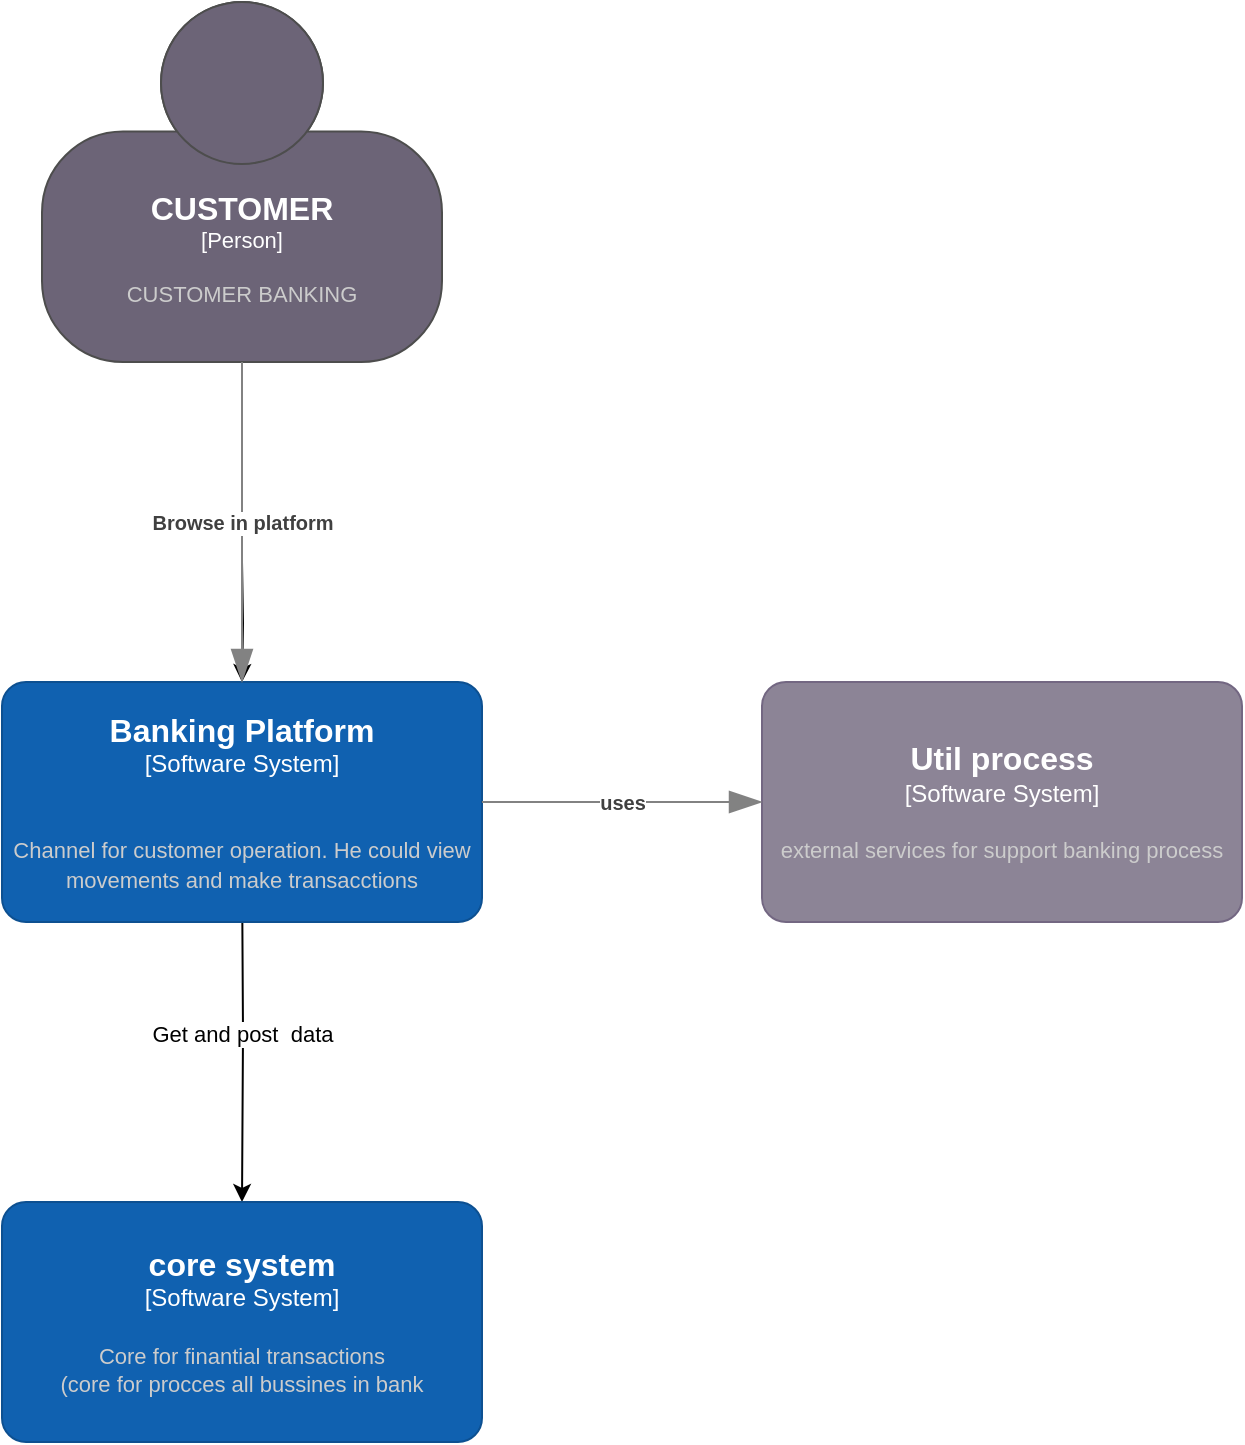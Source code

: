 <mxfile version="24.8.3" pages="3">
  <diagram name="C1" id="Tg6XtaGe7w8kCBS4gbEb">
    <mxGraphModel grid="1" page="1" gridSize="10" guides="1" tooltips="1" connect="1" arrows="1" fold="1" pageScale="1" pageWidth="1169" pageHeight="827" math="0" shadow="0">
      <root>
        <mxCell id="0" />
        <mxCell id="1" parent="0" />
        <mxCell id="1P6M-2lQ9dwDrSzEwBtf-8" value="" style="edgeStyle=orthogonalEdgeStyle;rounded=0;orthogonalLoop=1;jettySize=auto;html=1;" edge="1" parent="1" target="9VvVzn9CSwxvqaHP1jd_-6">
          <mxGeometry relative="1" as="geometry">
            <mxPoint x="490" y="240" as="sourcePoint" />
            <mxPoint x="490" y="430" as="targetPoint" />
          </mxGeometry>
        </mxCell>
        <mxCell id="9VvVzn9CSwxvqaHP1jd_-12" value="Get and post&amp;nbsp; data" style="edgeLabel;html=1;align=center;verticalAlign=middle;resizable=0;points=[];" connectable="0" vertex="1" parent="1P6M-2lQ9dwDrSzEwBtf-8">
          <mxGeometry x="0.016" y="-1" relative="1" as="geometry">
            <mxPoint x="1" as="offset" />
          </mxGeometry>
        </mxCell>
        <mxCell id="1P6M-2lQ9dwDrSzEwBtf-3" value="" style="edgeStyle=orthogonalEdgeStyle;rounded=0;orthogonalLoop=1;jettySize=auto;html=1;" edge="1" parent="1" target="9VvVzn9CSwxvqaHP1jd_-2">
          <mxGeometry relative="1" as="geometry">
            <mxPoint x="490" y="90" as="sourcePoint" />
          </mxGeometry>
        </mxCell>
        <object placeholders="1" c4Name="CUSTOMER" c4Type="Person" c4Description="CUSTOMER BANKING" label="&lt;font style=&quot;font-size: 16px&quot;&gt;&lt;b&gt;%c4Name%&lt;/b&gt;&lt;/font&gt;&lt;div&gt;[%c4Type%]&lt;/div&gt;&lt;br&gt;&lt;div&gt;&lt;font style=&quot;font-size: 11px&quot;&gt;&lt;font color=&quot;#cccccc&quot;&gt;%c4Description%&lt;/font&gt;&lt;/div&gt;" id="9VvVzn9CSwxvqaHP1jd_-1">
          <mxCell style="html=1;fontSize=11;dashed=0;whiteSpace=wrap;fillColor=#6C6477;strokeColor=#4D4D4D;fontColor=#ffffff;shape=mxgraph.c4.person2;align=center;metaEdit=1;points=[[0.5,0,0],[1,0.5,0],[1,0.75,0],[0.75,1,0],[0.5,1,0],[0.25,1,0],[0,0.75,0],[0,0.5,0]];resizable=0;" vertex="1" parent="1">
            <mxGeometry x="390" y="-190" width="200" height="180" as="geometry" />
          </mxCell>
        </object>
        <object placeholders="1" c4Name="Banking Platform" c4Type="Software System" c4Description="&#xa;Channel for customer operation. He could view movements and make transacctions" label="&lt;font style=&quot;font-size: 16px&quot;&gt;&lt;b&gt;%c4Name%&lt;/b&gt;&lt;/font&gt;&lt;div&gt;[%c4Type%]&lt;/div&gt;&lt;br&gt;&lt;div&gt;&lt;font style=&quot;font-size: 11px&quot;&gt;&lt;font color=&quot;#cccccc&quot;&gt;%c4Description%&lt;/font&gt;&lt;/div&gt;" id="9VvVzn9CSwxvqaHP1jd_-2">
          <mxCell style="rounded=1;whiteSpace=wrap;html=1;labelBackgroundColor=none;fillColor=#1061B0;fontColor=#ffffff;align=center;arcSize=10;strokeColor=#0D5091;metaEdit=1;resizable=0;points=[[0.25,0,0],[0.5,0,0],[0.75,0,0],[1,0.25,0],[1,0.5,0],[1,0.75,0],[0.75,1,0],[0.5,1,0],[0.25,1,0],[0,0.75,0],[0,0.5,0],[0,0.25,0]];" vertex="1" parent="1">
            <mxGeometry x="370" y="150" width="240" height="120" as="geometry" />
          </mxCell>
        </object>
        <object placeholders="1" c4Name="Util process" c4Type="Software System" c4Description="external services for support banking process" label="&lt;font style=&quot;font-size: 16px&quot;&gt;&lt;b&gt;%c4Name%&lt;/b&gt;&lt;/font&gt;&lt;div&gt;[%c4Type%]&lt;/div&gt;&lt;br&gt;&lt;div&gt;&lt;font style=&quot;font-size: 11px&quot;&gt;&lt;font color=&quot;#cccccc&quot;&gt;%c4Description%&lt;/font&gt;&lt;/div&gt;" id="9VvVzn9CSwxvqaHP1jd_-3">
          <mxCell style="rounded=1;whiteSpace=wrap;html=1;labelBackgroundColor=none;fillColor=#8C8496;fontColor=#ffffff;align=center;arcSize=10;strokeColor=#736782;metaEdit=1;resizable=0;points=[[0.25,0,0],[0.5,0,0],[0.75,0,0],[1,0.25,0],[1,0.5,0],[1,0.75,0],[0.75,1,0],[0.5,1,0],[0.25,1,0],[0,0.75,0],[0,0.5,0],[0,0.25,0]];" vertex="1" parent="1">
            <mxGeometry x="750" y="150" width="240" height="120" as="geometry" />
          </mxCell>
        </object>
        <object placeholders="1" c4Type="Relationship" c4Description="Browse in platform " label="&lt;div style=&quot;text-align: left&quot;&gt;&lt;div style=&quot;text-align: center&quot;&gt;&lt;b&gt;%c4Description%&lt;/b&gt;&lt;/div&gt;" id="9VvVzn9CSwxvqaHP1jd_-5">
          <mxCell style="endArrow=blockThin;html=1;fontSize=10;fontColor=#404040;strokeWidth=1;endFill=1;strokeColor=#828282;elbow=vertical;metaEdit=1;endSize=14;startSize=14;jumpStyle=arc;jumpSize=16;rounded=0;edgeStyle=orthogonalEdgeStyle;exitX=0.5;exitY=1;exitDx=0;exitDy=0;exitPerimeter=0;" edge="1" parent="1" source="9VvVzn9CSwxvqaHP1jd_-1" target="9VvVzn9CSwxvqaHP1jd_-2">
            <mxGeometry width="240" relative="1" as="geometry">
              <mxPoint x="830" y="420" as="sourcePoint" />
              <mxPoint x="1070" y="420" as="targetPoint" />
            </mxGeometry>
          </mxCell>
        </object>
        <object placeholders="1" c4Name="core system" c4Type="Software System" c4Description="Core for finantial transactions&#xa;(core for procces all bussines in bank" label="&lt;font style=&quot;font-size: 16px&quot;&gt;&lt;b&gt;%c4Name%&lt;/b&gt;&lt;/font&gt;&lt;div&gt;[%c4Type%]&lt;/div&gt;&lt;br&gt;&lt;div&gt;&lt;font style=&quot;font-size: 11px&quot;&gt;&lt;font color=&quot;#cccccc&quot;&gt;%c4Description%&lt;/font&gt;&lt;/div&gt;" id="9VvVzn9CSwxvqaHP1jd_-6">
          <mxCell style="rounded=1;whiteSpace=wrap;html=1;labelBackgroundColor=none;fillColor=#1061B0;fontColor=#ffffff;align=center;arcSize=10;strokeColor=#0D5091;metaEdit=1;resizable=0;points=[[0.25,0,0],[0.5,0,0],[0.75,0,0],[1,0.25,0],[1,0.5,0],[1,0.75,0],[0.75,1,0],[0.5,1,0],[0.25,1,0],[0,0.75,0],[0,0.5,0],[0,0.25,0]];" vertex="1" parent="1">
            <mxGeometry x="370" y="410" width="240" height="120" as="geometry" />
          </mxCell>
        </object>
        <object placeholders="1" c4Type="Relationship" c4Description="uses" label="&lt;div style=&quot;text-align: left&quot;&gt;&lt;div style=&quot;text-align: center&quot;&gt;&lt;b&gt;%c4Description%&lt;/b&gt;&lt;/div&gt;" id="9VvVzn9CSwxvqaHP1jd_-8">
          <mxCell style="endArrow=blockThin;html=1;fontSize=10;fontColor=#404040;strokeWidth=1;endFill=1;strokeColor=#828282;elbow=vertical;metaEdit=1;endSize=14;startSize=14;jumpStyle=arc;jumpSize=16;rounded=0;edgeStyle=orthogonalEdgeStyle;exitX=1;exitY=0.5;exitDx=0;exitDy=0;exitPerimeter=0;entryX=0;entryY=0.5;entryDx=0;entryDy=0;entryPerimeter=0;" edge="1" parent="1" source="9VvVzn9CSwxvqaHP1jd_-2" target="9VvVzn9CSwxvqaHP1jd_-3">
            <mxGeometry width="240" relative="1" as="geometry">
              <mxPoint x="610" y="70" as="sourcePoint" />
              <mxPoint x="760" y="210" as="targetPoint" />
            </mxGeometry>
          </mxCell>
        </object>
      </root>
    </mxGraphModel>
  </diagram>
  <diagram id="AO52Dw4bR6QY2eDs6K88" name="C2">
    <mxGraphModel grid="0" page="0" gridSize="10" guides="1" tooltips="1" connect="1" arrows="1" fold="1" pageScale="1" pageWidth="1169" pageHeight="827" background="none" math="0" shadow="0">
      <root>
        <mxCell id="0" />
        <mxCell id="1" parent="0" />
        <mxCell id="pSQo8haJYGekxfsiT1DA-3" value="" style="rounded=0;whiteSpace=wrap;html=1;dashed=1;dashPattern=8 8;" vertex="1" parent="1">
          <mxGeometry x="1599" y="-30" width="392" height="971" as="geometry" />
        </mxCell>
        <mxCell id="pSQo8haJYGekxfsiT1DA-1" value="" style="whiteSpace=wrap;html=1;dashed=1;dashPattern=12 12;" vertex="1" parent="1">
          <mxGeometry x="226" y="-59" width="1090" height="1218" as="geometry" />
        </mxCell>
        <object placeholders="1" c4Name="SPA" c4Type="Container" c4Technology="Angular / React" c4Description="Shell container and microfronts" label="&lt;font style=&quot;font-size: 16px&quot;&gt;&lt;b&gt;%c4Name%&lt;/b&gt;&lt;/font&gt;&lt;div&gt;[%c4Type%:&amp;nbsp;%c4Technology%]&lt;/div&gt;&lt;br&gt;&lt;div&gt;&lt;font style=&quot;font-size: 11px&quot;&gt;&lt;font color=&quot;#E6E6E6&quot;&gt;%c4Description%&lt;/font&gt;&lt;/div&gt;" id="S7AxmN_CPpoaQTeuZ1Fs-2">
          <mxCell style="shape=mxgraph.c4.webBrowserContainer2;whiteSpace=wrap;html=1;boundedLbl=1;rounded=0;labelBackgroundColor=none;strokeColor=#118ACD;fillColor=#23A2D9;strokeColor=#118ACD;strokeColor2=#0E7DAD;fontSize=12;fontColor=#ffffff;align=center;metaEdit=1;points=[[0.5,0,0],[1,0.25,0],[1,0.5,0],[1,0.75,0],[0.5,1,0],[0,0.75,0],[0,0.5,0],[0,0.25,0]];resizable=0;" vertex="1" parent="1">
            <mxGeometry x="290" y="127" width="240" height="160" as="geometry" />
          </mxCell>
        </object>
        <object placeholders="1" c4Name="CUSTOMER" c4Type="Person" c4Description="CUSTOMER BANKING" label="&lt;font style=&quot;font-size: 16px&quot;&gt;&lt;b&gt;%c4Name%&lt;/b&gt;&lt;/font&gt;&lt;div&gt;[%c4Type%]&lt;/div&gt;&lt;br&gt;&lt;div&gt;&lt;font style=&quot;font-size: 11px&quot;&gt;&lt;font color=&quot;#cccccc&quot;&gt;%c4Description%&lt;/font&gt;&lt;/div&gt;" id="wdit6jt3EruUbcPIyn9Q-1">
          <mxCell style="html=1;fontSize=11;dashed=0;whiteSpace=wrap;fillColor=#6C6477;strokeColor=#4D4D4D;fontColor=#ffffff;shape=mxgraph.c4.person2;align=center;metaEdit=1;points=[[0.5,0,0],[1,0.5,0],[1,0.75,0],[0.75,1,0],[0.5,1,0],[0.25,1,0],[0,0.75,0],[0,0.5,0]];resizable=0;" vertex="1" parent="1">
            <mxGeometry y="207" width="200" height="180" as="geometry" />
          </mxCell>
        </object>
        <object placeholders="1" c4Name="Mobile App" c4Type="Container" c4Technology="React Native" c4Description="App movile whit features for customer" label="&lt;font style=&quot;font-size: 16px&quot;&gt;&lt;b&gt;%c4Name%&lt;/b&gt;&lt;/font&gt;&lt;div&gt;[%c4Type%:&amp;nbsp;%c4Technology%]&lt;/div&gt;&lt;br&gt;&lt;div&gt;&lt;font style=&quot;font-size: 11px&quot;&gt;&lt;font color=&quot;#E6E6E6&quot;&gt;%c4Description%&lt;/font&gt;&lt;/div&gt;" id="wdit6jt3EruUbcPIyn9Q-2">
          <mxCell style="shape=mxgraph.c4.webBrowserContainer2;whiteSpace=wrap;html=1;boundedLbl=1;rounded=0;labelBackgroundColor=none;strokeColor=#118ACD;fillColor=#23A2D9;strokeColor=#118ACD;strokeColor2=#0E7DAD;fontSize=12;fontColor=#ffffff;align=center;metaEdit=1;points=[[0.5,0,0],[1,0.25,0],[1,0.5,0],[1,0.75,0],[0.5,1,0],[0,0.75,0],[0,0.5,0],[0,0.25,0]];resizable=0;" vertex="1" parent="1">
            <mxGeometry x="290" y="351" width="240" height="160" as="geometry" />
          </mxCell>
        </object>
        <mxCell id="wdit6jt3EruUbcPIyn9Q-3" style="edgeStyle=orthogonalEdgeStyle;rounded=0;orthogonalLoop=1;jettySize=auto;html=1;entryX=0;entryY=0.5;entryDx=0;entryDy=0;entryPerimeter=0;" edge="1" parent="1" source="wdit6jt3EruUbcPIyn9Q-1" target="S7AxmN_CPpoaQTeuZ1Fs-2">
          <mxGeometry relative="1" as="geometry" />
        </mxCell>
        <mxCell id="wdit6jt3EruUbcPIyn9Q-4" value="Uses" style="edgeLabel;html=1;align=center;verticalAlign=middle;resizable=0;points=[];" connectable="0" vertex="1" parent="wdit6jt3EruUbcPIyn9Q-3">
          <mxGeometry x="0.144" y="-2" relative="1" as="geometry">
            <mxPoint as="offset" />
          </mxGeometry>
        </mxCell>
        <mxCell id="wdit6jt3EruUbcPIyn9Q-5" style="edgeStyle=orthogonalEdgeStyle;rounded=0;orthogonalLoop=1;jettySize=auto;html=1;entryX=0;entryY=0.5;entryDx=0;entryDy=0;entryPerimeter=0;" edge="1" parent="1" source="wdit6jt3EruUbcPIyn9Q-1" target="wdit6jt3EruUbcPIyn9Q-2">
          <mxGeometry relative="1" as="geometry" />
        </mxCell>
        <mxCell id="wdit6jt3EruUbcPIyn9Q-6" value="Uses" style="edgeLabel;html=1;align=center;verticalAlign=middle;resizable=0;points=[];" connectable="0" vertex="1" parent="wdit6jt3EruUbcPIyn9Q-5">
          <mxGeometry x="-0.009" y="-2" relative="1" as="geometry">
            <mxPoint as="offset" />
          </mxGeometry>
        </mxCell>
        <mxCell id="wdit6jt3EruUbcPIyn9Q-7" style="edgeStyle=orthogonalEdgeStyle;rounded=0;orthogonalLoop=1;jettySize=auto;html=1;entryX=0.5;entryY=0;entryDx=0;entryDy=0;entryPerimeter=0;" edge="1" parent="1" source="S7AxmN_CPpoaQTeuZ1Fs-2" target="T6kJfyRjoPRhvP2xKMDt-5">
          <mxGeometry relative="1" as="geometry">
            <mxPoint x="645" y="312" as="targetPoint" />
          </mxGeometry>
        </mxCell>
        <mxCell id="T6kJfyRjoPRhvP2xKMDt-32" value="TLS/SSL " style="edgeLabel;html=1;align=center;verticalAlign=middle;resizable=0;points=[];" connectable="0" vertex="1" parent="wdit6jt3EruUbcPIyn9Q-7">
          <mxGeometry x="-0.282" y="3" relative="1" as="geometry">
            <mxPoint as="offset" />
          </mxGeometry>
        </mxCell>
        <object placeholders="1" c4Name="Security" c4Type="Container" c4Technology="B2C, Spring boot, Sql Server" c4Description="Container for security, manages authorization and authentication" label="&lt;font style=&quot;font-size: 16px&quot;&gt;&lt;b&gt;%c4Name%&lt;/b&gt;&lt;/font&gt;&lt;div&gt;[%c4Type%: %c4Technology%]&lt;/div&gt;&lt;br&gt;&lt;div&gt;&lt;font style=&quot;font-size: 11px&quot;&gt;%c4Description%&lt;/font&gt;&lt;/div&gt;" id="wdit6jt3EruUbcPIyn9Q-14">
          <mxCell style="rounded=1;whiteSpace=wrap;html=1;labelBackgroundColor=none;fillColor=#63BEF2;fontColor=#ffffff;align=center;arcSize=6;strokeColor=#2086C9;metaEdit=1;resizable=0;points=[[0.25,0,0],[0.5,0,0],[0.75,0,0],[1,0.25,0],[1,0.5,0],[1,0.75,0],[0.75,1,0],[0.5,1,0],[0.25,1,0],[0,0.75,0],[0,0.5,0],[0,0.25,0]];" vertex="1" parent="1">
            <mxGeometry x="973" y="48" width="240" height="120" as="geometry" />
          </mxCell>
        </object>
        <object placeholders="1" c4Name="Logger" c4Type="Container" c4Technology="Dynatrace" c4Description="Save all information about audit trail" label="&lt;font style=&quot;font-size: 16px&quot;&gt;&lt;b&gt;%c4Name%&lt;/b&gt;&lt;/font&gt;&lt;div&gt;[%c4Type%: %c4Technology%]&lt;/div&gt;&lt;br&gt;&lt;div&gt;&lt;font style=&quot;font-size: 11px&quot;&gt;&lt;font color=&quot;#E6E6E6&quot;&gt;%c4Description%&lt;/font&gt;&lt;/div&gt;" id="T6kJfyRjoPRhvP2xKMDt-1">
          <mxCell style="rounded=1;whiteSpace=wrap;html=1;fontSize=11;labelBackgroundColor=none;fillColor=#23A2D9;fontColor=#ffffff;align=center;arcSize=10;strokeColor=#0E7DAD;metaEdit=1;resizable=0;points=[[0.25,0,0],[0.5,0,0],[0.75,0,0],[1,0.25,0],[1,0.5,0],[1,0.75,0],[0.75,1,0],[0.5,1,0],[0.25,1,0],[0,0.75,0],[0,0.5,0],[0,0.25,0]];" vertex="1" parent="1">
            <mxGeometry x="304" y="976" width="240" height="120" as="geometry" />
          </mxCell>
        </object>
        <mxCell id="T6kJfyRjoPRhvP2xKMDt-4" style="edgeStyle=orthogonalEdgeStyle;rounded=0;orthogonalLoop=1;jettySize=auto;html=1;entryX=0.5;entryY=1;entryDx=0;entryDy=0;entryPerimeter=0;" edge="1" parent="1" source="wdit6jt3EruUbcPIyn9Q-2" target="T6kJfyRjoPRhvP2xKMDt-5">
          <mxGeometry relative="1" as="geometry">
            <mxPoint x="645" y="312" as="targetPoint" />
          </mxGeometry>
        </mxCell>
        <mxCell id="T6kJfyRjoPRhvP2xKMDt-33" value="TLS/SSL " style="edgeLabel;html=1;align=center;verticalAlign=middle;resizable=0;points=[];" connectable="0" vertex="1" parent="T6kJfyRjoPRhvP2xKMDt-4">
          <mxGeometry x="-0.251" y="-2" relative="1" as="geometry">
            <mxPoint as="offset" />
          </mxGeometry>
        </mxCell>
        <mxCell id="T6kJfyRjoPRhvP2xKMDt-8" style="edgeStyle=orthogonalEdgeStyle;rounded=0;orthogonalLoop=1;jettySize=auto;html=1;" edge="1" parent="1" source="T6kJfyRjoPRhvP2xKMDt-5" target="T6kJfyRjoPRhvP2xKMDt-7">
          <mxGeometry relative="1" as="geometry" />
        </mxCell>
        <object placeholders="1" c4Name="APIM" c4Type="Container" c4Technology="Api Management by Azure" c4Description="Creates, manages, protect and analyse apis for expose to external consumers.&#xa;like app movil or web.&#xa;Provide rate limitng and load balancing" label="&lt;font style=&quot;font-size: 16px&quot;&gt;&lt;b&gt;%c4Name%&lt;/b&gt;&lt;/font&gt;&lt;div&gt;[%c4Type%: %c4Technology%]&lt;/div&gt;&lt;br&gt;&lt;div&gt;&lt;font style=&quot;font-size: 11px&quot;&gt;&lt;font color=&quot;#E6E6E6&quot;&gt;%c4Description%&lt;/font&gt;&lt;/div&gt;" id="T6kJfyRjoPRhvP2xKMDt-5">
          <mxCell style="rounded=1;whiteSpace=wrap;html=1;fontSize=11;labelBackgroundColor=none;fillColor=#23A2D9;fontColor=#ffffff;align=center;arcSize=10;strokeColor=#0E7DAD;metaEdit=1;resizable=0;points=[[0.25,0,0],[0.5,0,0],[0.75,0,0],[1,0.25,0],[1,0.5,0],[1,0.75,0],[0.75,1,0],[0.5,1,0],[0.25,1,0],[0,0.75,0],[0,0.5,0],[0,0.25,0]];" vertex="1" parent="1">
            <mxGeometry x="601" y="252" width="240" height="120" as="geometry" />
          </mxCell>
        </object>
        <mxCell id="T6kJfyRjoPRhvP2xKMDt-6" style="edgeStyle=orthogonalEdgeStyle;rounded=0;orthogonalLoop=1;jettySize=auto;html=1;entryX=0;entryY=0.5;entryDx=0;entryDy=0;entryPerimeter=0;" edge="1" parent="1" source="T6kJfyRjoPRhvP2xKMDt-5" target="wdit6jt3EruUbcPIyn9Q-14">
          <mxGeometry relative="1" as="geometry" />
        </mxCell>
        <object placeholders="1" c4Name="Account Overview" c4Type="Container" c4Technology="Spring boot, Java" c4Description="Container for manage microservices whit my accounts&#xa;" label="&lt;font style=&quot;font-size: 16px&quot;&gt;&lt;b&gt;%c4Name%&lt;/b&gt;&lt;/font&gt;&lt;div&gt;[%c4Type%: %c4Technology%]&lt;/div&gt;&lt;br&gt;&lt;div&gt;&lt;font style=&quot;font-size: 11px&quot;&gt;%c4Description%&lt;/font&gt;&lt;/div&gt;" id="T6kJfyRjoPRhvP2xKMDt-7">
          <mxCell style="rounded=1;whiteSpace=wrap;html=1;labelBackgroundColor=none;fillColor=#63BEF2;fontColor=#ffffff;align=center;arcSize=6;strokeColor=#2086C9;metaEdit=1;resizable=0;points=[[0.25,0,0],[0.5,0,0],[0.75,0,0],[1,0.25,0],[1,0.5,0],[1,0.75,0],[0.75,1,0],[0.5,1,0],[0.25,1,0],[0,0.75,0],[0,0.5,0],[0,0.25,0]];" vertex="1" parent="1">
            <mxGeometry x="967" y="252" width="240" height="120" as="geometry" />
          </mxCell>
        </object>
        <mxCell id="T6kJfyRjoPRhvP2xKMDt-16" style="edgeStyle=orthogonalEdgeStyle;rounded=0;orthogonalLoop=1;jettySize=auto;html=1;" edge="1" parent="1" source="T6kJfyRjoPRhvP2xKMDt-9" target="T6kJfyRjoPRhvP2xKMDt-12">
          <mxGeometry relative="1" as="geometry">
            <Array as="points">
              <mxPoint x="1307" y="484" />
              <mxPoint x="1307" y="484" />
            </Array>
          </mxGeometry>
        </mxCell>
        <object placeholders="1" c4Name="Transactional" c4Type="Container" c4Technology="Spring Boot" c4Description="Manage transactional process taken care resilience and fault tolerance&#xa;using event and circuit braker patterns" label="&lt;font style=&quot;font-size: 16px&quot;&gt;&lt;b&gt;%c4Name%&lt;/b&gt;&lt;/font&gt;&lt;div&gt;[%c4Type%: %c4Technology%]&lt;/div&gt;&lt;br&gt;&lt;div&gt;&lt;font style=&quot;font-size: 11px&quot;&gt;%c4Description%&lt;/font&gt;&lt;/div&gt;" id="T6kJfyRjoPRhvP2xKMDt-9">
          <mxCell style="rounded=1;whiteSpace=wrap;html=1;labelBackgroundColor=none;fillColor=#63BEF2;fontColor=#ffffff;align=center;arcSize=6;strokeColor=#2086C9;metaEdit=1;resizable=0;points=[[0.25,0,0],[0.5,0,0],[0.75,0,0],[1,0.25,0],[1,0.5,0],[1,0.75,0],[0.75,1,0],[0.5,1,0],[0.25,1,0],[0,0.75,0],[0,0.5,0],[0,0.25,0]];" vertex="1" parent="1">
            <mxGeometry x="967" y="442" width="240" height="120" as="geometry" />
          </mxCell>
        </object>
        <mxCell id="T6kJfyRjoPRhvP2xKMDt-10" style="edgeStyle=orthogonalEdgeStyle;rounded=0;orthogonalLoop=1;jettySize=auto;html=1;entryX=0;entryY=0.5;entryDx=0;entryDy=0;entryPerimeter=0;" edge="1" parent="1" source="T6kJfyRjoPRhvP2xKMDt-5" target="T6kJfyRjoPRhvP2xKMDt-9">
          <mxGeometry relative="1" as="geometry" />
        </mxCell>
        <object placeholders="1" c4Name="Movement" c4Type="Container" c4Technology="Api Service" c4Description="Provides information about accounts and their movements&#xa;" label="&lt;font style=&quot;font-size: 16px&quot;&gt;&lt;b&gt;%c4Name%&lt;/b&gt;&lt;/font&gt;&lt;div&gt;[%c4Type%: %c4Technology%]&lt;/div&gt;&lt;br&gt;&lt;div&gt;&lt;font style=&quot;font-size: 11px&quot;&gt;%c4Description%&lt;/font&gt;&lt;/div&gt;" id="T6kJfyRjoPRhvP2xKMDt-11">
          <mxCell style="rounded=1;whiteSpace=wrap;html=1;labelBackgroundColor=none;fillColor=#63BEF2;fontColor=#ffffff;align=center;arcSize=6;strokeColor=#2086C9;metaEdit=1;resizable=0;points=[[0.25,0,0],[0.5,0,0],[0.75,0,0],[1,0.25,0],[1,0.5,0],[1,0.75,0],[0.75,1,0],[0.5,1,0],[0.25,1,0],[0,0.75,0],[0,0.5,0],[0,0.25,0]];" vertex="1" parent="1">
            <mxGeometry x="1677" y="178" width="240" height="120" as="geometry" />
          </mxCell>
        </object>
        <object placeholders="1" c4Name="Service Api" c4Type="Container" c4Technology="ApiGee" c4Description="Manage all interactions whit core process trough api services, Is a intermediary between banking platform and core&#xa;" label="&lt;font style=&quot;font-size: 16px&quot;&gt;&lt;b&gt;%c4Name%&lt;/b&gt;&lt;/font&gt;&lt;div&gt;[%c4Type%: %c4Technology%]&lt;/div&gt;&lt;br&gt;&lt;div&gt;&lt;font style=&quot;font-size: 11px&quot;&gt;%c4Description%&lt;/font&gt;&lt;/div&gt;" id="T6kJfyRjoPRhvP2xKMDt-12">
          <mxCell style="rounded=1;whiteSpace=wrap;html=1;labelBackgroundColor=none;fillColor=#63BEF2;fontColor=#ffffff;align=center;arcSize=6;strokeColor=#2086C9;metaEdit=1;resizable=0;points=[[0.25,0,0],[0.5,0,0],[0.75,0,0],[1,0.25,0],[1,0.5,0],[1,0.75,0],[0.75,1,0],[0.5,1,0],[0.25,1,0],[0,0.75,0],[0,0.5,0],[0,0.25,0]];" vertex="1" parent="1">
            <mxGeometry x="1351" y="423" width="240" height="120" as="geometry" />
          </mxCell>
        </object>
        <object placeholders="1" c4Name="Payment" c4Type="Container" c4Technology="Spring boot, kafka " c4Description="Procces payment whit services provides for any api usign event and circuit braker patterns&#xa;" label="&lt;font style=&quot;font-size: 16px&quot;&gt;&lt;b&gt;%c4Name%&lt;/b&gt;&lt;/font&gt;&lt;div&gt;[%c4Type%: %c4Technology%]&lt;/div&gt;&lt;br&gt;&lt;div&gt;&lt;font style=&quot;font-size: 11px&quot;&gt;%c4Description%&lt;/font&gt;&lt;/div&gt;" id="T6kJfyRjoPRhvP2xKMDt-13">
          <mxCell style="rounded=1;whiteSpace=wrap;html=1;labelBackgroundColor=none;fillColor=#63BEF2;fontColor=#ffffff;align=center;arcSize=6;strokeColor=#2086C9;metaEdit=1;resizable=0;points=[[0.25,0,0],[0.5,0,0],[0.75,0,0],[1,0.25,0],[1,0.5,0],[1,0.75,0],[0.75,1,0],[0.5,1,0],[0.25,1,0],[0,0.75,0],[0,0.5,0],[0,0.25,0]];" vertex="1" parent="1">
            <mxGeometry x="964" y="621" width="240" height="120" as="geometry" />
          </mxCell>
        </object>
        <mxCell id="T6kJfyRjoPRhvP2xKMDt-14" style="edgeStyle=orthogonalEdgeStyle;rounded=0;orthogonalLoop=1;jettySize=auto;html=1;entryX=0;entryY=0.5;entryDx=0;entryDy=0;entryPerimeter=0;" edge="1" parent="1" source="T6kJfyRjoPRhvP2xKMDt-5" target="T6kJfyRjoPRhvP2xKMDt-13">
          <mxGeometry relative="1" as="geometry" />
        </mxCell>
        <mxCell id="T6kJfyRjoPRhvP2xKMDt-15" style="edgeStyle=orthogonalEdgeStyle;rounded=0;orthogonalLoop=1;jettySize=auto;html=1;entryX=0;entryY=0.5;entryDx=0;entryDy=0;entryPerimeter=0;" edge="1" parent="1" source="T6kJfyRjoPRhvP2xKMDt-7" target="T6kJfyRjoPRhvP2xKMDt-12">
          <mxGeometry relative="1" as="geometry" />
        </mxCell>
        <mxCell id="T6kJfyRjoPRhvP2xKMDt-17" style="edgeStyle=orthogonalEdgeStyle;rounded=0;orthogonalLoop=1;jettySize=auto;html=1;entryX=0;entryY=0.5;entryDx=0;entryDy=0;entryPerimeter=0;" edge="1" parent="1" source="T6kJfyRjoPRhvP2xKMDt-13" target="T6kJfyRjoPRhvP2xKMDt-12">
          <mxGeometry relative="1" as="geometry" />
        </mxCell>
        <mxCell id="T6kJfyRjoPRhvP2xKMDt-19" style="edgeStyle=orthogonalEdgeStyle;rounded=0;orthogonalLoop=1;jettySize=auto;html=1;entryX=0;entryY=0.5;entryDx=0;entryDy=0;entryPerimeter=0;" edge="1" parent="1" source="T6kJfyRjoPRhvP2xKMDt-12" target="T6kJfyRjoPRhvP2xKMDt-11">
          <mxGeometry relative="1" as="geometry" />
        </mxCell>
        <object placeholders="1" c4Name="Payments" c4Type="Container" c4Technology="Technology stack unspecified, but uses RESTful principles." c4Description="Procces payments trought external services like basic utilities and payment gateways. Provides information about billing and balance in services&#xa;" label="&lt;font style=&quot;font-size: 16px&quot;&gt;&lt;b&gt;%c4Name%&lt;/b&gt;&lt;/font&gt;&lt;div&gt;[%c4Type%: %c4Technology%]&lt;/div&gt;&lt;br&gt;&lt;div&gt;&lt;font style=&quot;font-size: 11px&quot;&gt;%c4Description%&lt;/font&gt;&lt;/div&gt;" id="T6kJfyRjoPRhvP2xKMDt-20">
          <mxCell style="rounded=1;whiteSpace=wrap;html=1;labelBackgroundColor=none;fillColor=#63BEF2;fontColor=#ffffff;align=center;arcSize=6;strokeColor=#2086C9;metaEdit=1;resizable=0;points=[[0.25,0,0],[0.5,0,0],[0.75,0,0],[1,0.25,0],[1,0.5,0],[1,0.75,0],[0.75,1,0],[0.5,1,0],[0.25,1,0],[0,0.75,0],[0,0.5,0],[0,0.25,0]];" vertex="1" parent="1">
            <mxGeometry x="1677" y="368" width="240" height="120" as="geometry" />
          </mxCell>
        </object>
        <mxCell id="T6kJfyRjoPRhvP2xKMDt-21" style="edgeStyle=orthogonalEdgeStyle;rounded=0;orthogonalLoop=1;jettySize=auto;html=1;entryX=0;entryY=0.5;entryDx=0;entryDy=0;entryPerimeter=0;" edge="1" parent="1" source="T6kJfyRjoPRhvP2xKMDt-12" target="T6kJfyRjoPRhvP2xKMDt-20">
          <mxGeometry relative="1" as="geometry" />
        </mxCell>
        <object placeholders="1" c4Name="Transactional" c4Type="Container" c4Technology="Technology stack unspecified, but uses RESTful principles." c4Description="Manage all about transactional process in core " label="&lt;font style=&quot;font-size: 16px&quot;&gt;&lt;b&gt;%c4Name%&lt;/b&gt;&lt;/font&gt;&lt;div&gt;[%c4Type%: %c4Technology%]&lt;/div&gt;&lt;br&gt;&lt;div&gt;&lt;font style=&quot;font-size: 11px&quot;&gt;%c4Description%&lt;/font&gt;&lt;/div&gt;" id="T6kJfyRjoPRhvP2xKMDt-22">
          <mxCell style="rounded=1;whiteSpace=wrap;html=1;labelBackgroundColor=none;fillColor=#63BEF2;fontColor=#ffffff;align=center;arcSize=6;strokeColor=#2086C9;metaEdit=1;resizable=0;points=[[0.25,0,0],[0.5,0,0],[0.75,0,0],[1,0.25,0],[1,0.5,0],[1,0.75,0],[0.75,1,0],[0.5,1,0],[0.25,1,0],[0,0.75,0],[0,0.5,0],[0,0.25,0]];" vertex="1" parent="1">
            <mxGeometry x="1684" y="557" width="240" height="120" as="geometry" />
          </mxCell>
        </object>
        <mxCell id="T6kJfyRjoPRhvP2xKMDt-23" style="edgeStyle=orthogonalEdgeStyle;rounded=0;orthogonalLoop=1;jettySize=auto;html=1;" edge="1" parent="1" source="T6kJfyRjoPRhvP2xKMDt-12" target="T6kJfyRjoPRhvP2xKMDt-22">
          <mxGeometry relative="1" as="geometry">
            <Array as="points">
              <mxPoint x="1627" y="483" />
              <mxPoint x="1627" y="621" />
            </Array>
          </mxGeometry>
        </mxCell>
        <object placeholders="1" c4Name="Onboarding" c4Type="Container" c4Technology="Spring boot, kafka, Microsoft Azure Face API" c4Description="Creates new users in platform, provide services for support onboarding procces" label="&lt;font style=&quot;font-size: 16px&quot;&gt;&lt;b&gt;%c4Name%&lt;/b&gt;&lt;/font&gt;&lt;div&gt;[%c4Type%: %c4Technology%]&lt;/div&gt;&lt;br&gt;&lt;div&gt;&lt;font style=&quot;font-size: 11px&quot;&gt;%c4Description%&lt;/font&gt;&lt;/div&gt;" id="T6kJfyRjoPRhvP2xKMDt-28">
          <mxCell style="rounded=1;whiteSpace=wrap;html=1;labelBackgroundColor=none;fillColor=#63BEF2;fontColor=#ffffff;align=center;arcSize=6;strokeColor=#2086C9;metaEdit=1;resizable=0;points=[[0.25,0,0],[0.5,0,0],[0.75,0,0],[1,0.25,0],[1,0.5,0],[1,0.75,0],[0.75,1,0],[0.5,1,0],[0.25,1,0],[0,0.75,0],[0,0.5,0],[0,0.25,0]];" vertex="1" parent="1">
            <mxGeometry x="967" y="798" width="240" height="120" as="geometry" />
          </mxCell>
        </object>
        <mxCell id="T6kJfyRjoPRhvP2xKMDt-29" style="edgeStyle=orthogonalEdgeStyle;rounded=0;orthogonalLoop=1;jettySize=auto;html=1;entryX=0;entryY=0.5;entryDx=0;entryDy=0;entryPerimeter=0;" edge="1" parent="1" source="T6kJfyRjoPRhvP2xKMDt-5" target="T6kJfyRjoPRhvP2xKMDt-28">
          <mxGeometry relative="1" as="geometry">
            <Array as="points">
              <mxPoint x="903" y="312" />
              <mxPoint x="903" y="858" />
            </Array>
          </mxGeometry>
        </mxCell>
        <object placeholders="1" c4Name="Customer" c4Type="Container" c4Technology="Api Service" c4Description="Provides information about customer like accounts, money limit in transactions.&#xa;" label="&lt;font style=&quot;font-size: 16px&quot;&gt;&lt;b&gt;%c4Name%&lt;/b&gt;&lt;/font&gt;&lt;div&gt;[%c4Type%: %c4Technology%]&lt;/div&gt;&lt;br&gt;&lt;div&gt;&lt;font style=&quot;font-size: 11px&quot;&gt;%c4Description%&lt;/font&gt;&lt;/div&gt;" id="T6kJfyRjoPRhvP2xKMDt-30">
          <mxCell style="rounded=1;whiteSpace=wrap;html=1;labelBackgroundColor=none;fillColor=#63BEF2;fontColor=#ffffff;align=center;arcSize=6;strokeColor=#2086C9;metaEdit=1;resizable=0;points=[[0.25,0,0],[0.5,0,0],[0.75,0,0],[1,0.25,0],[1,0.5,0],[1,0.75,0],[0.75,1,0],[0.5,1,0],[0.25,1,0],[0,0.75,0],[0,0.5,0],[0,0.25,0]];" vertex="1" parent="1">
            <mxGeometry x="1675" y="10" width="240" height="120" as="geometry" />
          </mxCell>
        </object>
        <mxCell id="T6kJfyRjoPRhvP2xKMDt-31" style="edgeStyle=orthogonalEdgeStyle;rounded=0;orthogonalLoop=1;jettySize=auto;html=1;entryX=0;entryY=0.5;entryDx=0;entryDy=0;entryPerimeter=0;" edge="1" parent="1" source="T6kJfyRjoPRhvP2xKMDt-12" target="T6kJfyRjoPRhvP2xKMDt-30">
          <mxGeometry relative="1" as="geometry" />
        </mxCell>
        <object placeholders="1" c4Name="Notification. " c4Type="Container" c4Technology="Spring Service, kafka" c4Description="Notify events in platform&#xa;" label="&lt;font style=&quot;font-size: 16px&quot;&gt;&lt;b&gt;%c4Name%&lt;/b&gt;&lt;/font&gt;&lt;div&gt;[%c4Type%: %c4Technology%]&lt;/div&gt;&lt;br&gt;&lt;div&gt;&lt;font style=&quot;font-size: 11px&quot;&gt;%c4Description%&lt;/font&gt;&lt;/div&gt;" id="T6kJfyRjoPRhvP2xKMDt-34">
          <mxCell style="rounded=1;whiteSpace=wrap;html=1;labelBackgroundColor=none;fillColor=#63BEF2;fontColor=#ffffff;align=center;arcSize=6;strokeColor=#2086C9;metaEdit=1;resizable=0;points=[[0.25,0,0],[0.5,0,0],[0.75,0,0],[1,0.25,0],[1,0.5,0],[1,0.75,0],[0.75,1,0],[0.5,1,0],[0.25,1,0],[0,0.75,0],[0,0.5,0],[0,0.25,0]];" vertex="1" parent="1">
            <mxGeometry x="1687" y="746" width="240" height="120" as="geometry" />
          </mxCell>
        </object>
        <mxCell id="T6kJfyRjoPRhvP2xKMDt-35" style="edgeStyle=orthogonalEdgeStyle;rounded=0;orthogonalLoop=1;jettySize=auto;html=1;entryX=0;entryY=0.5;entryDx=0;entryDy=0;entryPerimeter=0;" edge="1" parent="1" target="T6kJfyRjoPRhvP2xKMDt-34">
          <mxGeometry relative="1" as="geometry">
            <mxPoint x="1578" y="485" as="sourcePoint" />
            <mxPoint x="1681" y="806" as="targetPoint" />
            <Array as="points">
              <mxPoint x="1625" y="483" />
              <mxPoint x="1625" y="806" />
            </Array>
          </mxGeometry>
        </mxCell>
        <mxCell id="pSQo8haJYGekxfsiT1DA-2" value="Banking Platform" style="text;html=1;align=center;verticalAlign=middle;whiteSpace=wrap;rounded=0;fontStyle=1;fontSize=17;" vertex="1" parent="1">
          <mxGeometry x="226" y="-91" width="161" height="30" as="geometry" />
        </mxCell>
        <mxCell id="pSQo8haJYGekxfsiT1DA-4" value="Core Banking Services" style="text;html=1;align=center;verticalAlign=middle;whiteSpace=wrap;rounded=0;fontStyle=1;fontSize=17;" vertex="1" parent="1">
          <mxGeometry x="1595" y="-72" width="161" height="30" as="geometry" />
        </mxCell>
        <mxCell id="pSQo8haJYGekxfsiT1DA-6" value="Rest https" style="text;html=1;align=center;verticalAlign=middle;whiteSpace=wrap;rounded=0;" vertex="1" parent="1">
          <mxGeometry x="846" y="282" width="48" height="25" as="geometry" />
        </mxCell>
        <mxCell id="jhuRwaaZq7SzW4--iyzt-1" value="Rest APIS" style="text;html=1;align=center;verticalAlign=middle;whiteSpace=wrap;rounded=0;" vertex="1" parent="1">
          <mxGeometry x="1285" y="458" width="60" height="30" as="geometry" />
        </mxCell>
        <object placeholders="1" c4Name="Container" c4Type="Container" c4Technology="Docker, Github" c4Description="Using k8s for deployment microservices" label="&lt;font style=&quot;font-size: 16px&quot;&gt;&lt;b&gt;%c4Name%&lt;/b&gt;&lt;/font&gt;&lt;div&gt;[%c4Type%: %c4Technology%]&lt;/div&gt;&lt;br&gt;&lt;div&gt;&lt;font style=&quot;font-size: 11px&quot;&gt;&lt;font color=&quot;#E6E6E6&quot;&gt;%c4Description%&lt;/font&gt;&lt;/div&gt;" id="3QZioGxuF6OtUgbbfMPk-1">
          <mxCell style="rounded=1;whiteSpace=wrap;html=1;fontSize=11;labelBackgroundColor=none;fillColor=#23A2D9;fontColor=#ffffff;align=center;arcSize=10;strokeColor=#0E7DAD;metaEdit=1;resizable=0;points=[[0.25,0,0],[0.5,0,0],[0.75,0,0],[1,0.25,0],[1,0.5,0],[1,0.75,0],[0.75,1,0],[0.5,1,0],[0.25,1,0],[0,0.75,0],[0,0.5,0],[0,0.25,0]];" vertex="1" parent="1">
            <mxGeometry x="590" y="976" width="240" height="120" as="geometry" />
          </mxCell>
        </object>
        <object placeholders="1" c4Name="CD/CD" c4Type="Container" c4Technology="Docker, azure devops, testing tools" c4Description="Tools for ci/cd" label="&lt;font style=&quot;font-size: 16px&quot;&gt;&lt;b&gt;%c4Name%&lt;/b&gt;&lt;/font&gt;&lt;div&gt;[%c4Type%: %c4Technology%]&lt;/div&gt;&lt;br&gt;&lt;div&gt;&lt;font style=&quot;font-size: 11px&quot;&gt;&lt;font color=&quot;#E6E6E6&quot;&gt;%c4Description%&lt;/font&gt;&lt;/div&gt;" id="3QZioGxuF6OtUgbbfMPk-2">
          <mxCell style="rounded=1;whiteSpace=wrap;html=1;fontSize=11;labelBackgroundColor=none;fillColor=#23A2D9;fontColor=#ffffff;align=center;arcSize=10;strokeColor=#0E7DAD;metaEdit=1;resizable=0;points=[[0.25,0,0],[0.5,0,0],[0.75,0,0],[1,0.25,0],[1,0.5,0],[1,0.75,0],[0.75,1,0],[0.5,1,0],[0.25,1,0],[0,0.75,0],[0,0.5,0],[0,0.25,0]];" vertex="1" parent="1">
            <mxGeometry x="876" y="976" width="240" height="120" as="geometry" />
          </mxCell>
        </object>
        <object placeholders="1" c4Name="Recovery" c4Type="Container" c4Technology="Azure Recovery" c4Description="Is ready for a critical event and recovery system" label="&lt;font style=&quot;font-size: 16px&quot;&gt;&lt;b&gt;%c4Name%&lt;/b&gt;&lt;/font&gt;&lt;div&gt;[%c4Type%: %c4Technology%]&lt;/div&gt;&lt;br&gt;&lt;div&gt;&lt;font style=&quot;font-size: 11px&quot;&gt;&lt;font color=&quot;#E6E6E6&quot;&gt;%c4Description%&lt;/font&gt;&lt;/div&gt;" id="mYWAxiiVtQgEdnzTSpo4-1">
          <mxCell style="rounded=1;whiteSpace=wrap;html=1;fontSize=11;labelBackgroundColor=none;fillColor=#23A2D9;fontColor=#ffffff;align=center;arcSize=10;strokeColor=#0E7DAD;metaEdit=1;resizable=0;points=[[0.25,0,0],[0.5,0,0],[0.75,0,0],[1,0.25,0],[1,0.5,0],[1,0.75,0],[0.75,1,0],[0.5,1,0],[0.25,1,0],[0,0.75,0],[0,0.5,0],[0,0.25,0]];" vertex="1" parent="1">
            <mxGeometry x="308" y="804" width="240" height="120" as="geometry" />
          </mxCell>
        </object>
      </root>
    </mxGraphModel>
  </diagram>
  <diagram name="C3" id="CD5fNLviT4hTHt8QAyrY">
    <mxGraphModel grid="0" page="0" gridSize="10" guides="1" tooltips="1" connect="1" arrows="1" fold="1" pageScale="1" pageWidth="1169" pageHeight="827" math="0" shadow="0">
      <root>
        <mxCell id="AuAAlJQN33U1mcAc2-vA-0" />
        <mxCell id="AuAAlJQN33U1mcAc2-vA-1" parent="AuAAlJQN33U1mcAc2-vA-0" />
        <mxCell id="1fxCMfENRPBrbO6geemI-1" value="" style="whiteSpace=wrap;html=1;dashed=1;dashPattern=12 12;movable=0;resizable=0;rotatable=0;deletable=0;editable=0;locked=1;connectable=0;" vertex="1" parent="AuAAlJQN33U1mcAc2-vA-1">
          <mxGeometry x="-350" y="-2311" width="1890" height="4091" as="geometry" />
        </mxCell>
        <object placeholders="1" c4Name="SPA" c4Type="Container" c4Technology="Angular / React" c4Description="Shell container and microfronts" label="&lt;font style=&quot;font-size: 16px&quot;&gt;&lt;b&gt;%c4Name%&lt;/b&gt;&lt;/font&gt;&lt;div&gt;[%c4Type%:&amp;nbsp;%c4Technology%]&lt;/div&gt;&lt;br&gt;&lt;div&gt;&lt;font style=&quot;font-size: 11px&quot;&gt;&lt;font color=&quot;#E6E6E6&quot;&gt;%c4Description%&lt;/font&gt;&lt;/div&gt;" id="1fxCMfENRPBrbO6geemI-2">
          <mxCell style="shape=mxgraph.c4.webBrowserContainer2;whiteSpace=wrap;html=1;boundedLbl=1;rounded=0;labelBackgroundColor=none;strokeColor=#118ACD;fillColor=#23A2D9;strokeColor=#118ACD;strokeColor2=#0E7DAD;fontSize=12;fontColor=#ffffff;align=center;metaEdit=1;points=[[0.5,0,0],[1,0.25,0],[1,0.5,0],[1,0.75,0],[0.5,1,0],[0,0.75,0],[0,0.5,0],[0,0.25,0]];resizable=0;" vertex="1" parent="AuAAlJQN33U1mcAc2-vA-1">
            <mxGeometry x="-266" y="-463" width="240" height="160" as="geometry" />
          </mxCell>
        </object>
        <mxCell id="R6LXvytFshdZfSRVk7QN-1" style="edgeStyle=none;curved=1;rounded=0;orthogonalLoop=1;jettySize=auto;html=1;fontSize=12;startSize=8;endSize=8;" edge="1" parent="AuAAlJQN33U1mcAc2-vA-1">
          <mxGeometry relative="1" as="geometry">
            <mxPoint x="-743" y="-299" as="sourcePoint" />
            <mxPoint x="-660" y="-299" as="targetPoint" />
          </mxGeometry>
        </mxCell>
        <object placeholders="1" c4Name="CUSTOMER" c4Type="Person" c4Description="CUSTOMER BANKING" label="&lt;font style=&quot;font-size: 16px&quot;&gt;&lt;b&gt;%c4Name%&lt;/b&gt;&lt;/font&gt;&lt;div&gt;[%c4Type%]&lt;/div&gt;&lt;br&gt;&lt;div&gt;&lt;font style=&quot;font-size: 11px&quot;&gt;&lt;font color=&quot;#cccccc&quot;&gt;%c4Description%&lt;/font&gt;&lt;/div&gt;" id="1fxCMfENRPBrbO6geemI-3">
          <mxCell style="html=1;fontSize=11;dashed=0;whiteSpace=wrap;fillColor=#6C6477;strokeColor=#4D4D4D;fontColor=#ffffff;shape=mxgraph.c4.person2;align=center;metaEdit=1;points=[[0.5,0,0],[1,0.5,0],[1,0.75,0],[0.75,1,0],[0.5,1,0],[0.25,1,0],[0,0.75,0],[0,0.5,0]];resizable=0;" vertex="1" parent="AuAAlJQN33U1mcAc2-vA-1">
            <mxGeometry x="-942" y="-389" width="200" height="180" as="geometry" />
          </mxCell>
        </object>
        <mxCell id="7LB2pfX0S_FYqSw0HBSs-6" style="edgeStyle=none;curved=1;rounded=0;orthogonalLoop=1;jettySize=auto;html=1;fontSize=12;startSize=8;endSize=8;" edge="1" parent="AuAAlJQN33U1mcAc2-vA-1" source="1fxCMfENRPBrbO6geemI-4" target="7LB2pfX0S_FYqSw0HBSs-4">
          <mxGeometry relative="1" as="geometry" />
        </mxCell>
        <object placeholders="1" c4Name="Mobile App" c4Type="Container" c4Technology="React Native" c4Description="App movile whit features for customer" label="&lt;font style=&quot;font-size: 16px&quot;&gt;&lt;b&gt;%c4Name%&lt;/b&gt;&lt;/font&gt;&lt;div&gt;[%c4Type%:&amp;nbsp;%c4Technology%]&lt;/div&gt;&lt;br&gt;&lt;div&gt;&lt;font style=&quot;font-size: 11px&quot;&gt;&lt;font color=&quot;#E6E6E6&quot;&gt;%c4Description%&lt;/font&gt;&lt;/div&gt;" id="1fxCMfENRPBrbO6geemI-4">
          <mxCell style="shape=mxgraph.c4.webBrowserContainer2;whiteSpace=wrap;html=1;boundedLbl=1;rounded=0;labelBackgroundColor=none;strokeColor=#118ACD;fillColor=#23A2D9;strokeColor=#118ACD;strokeColor2=#0E7DAD;fontSize=12;fontColor=#ffffff;align=center;metaEdit=1;points=[[0.5,0,0],[1,0.25,0],[1,0.5,0],[1,0.75,0],[0.5,1,0],[0,0.75,0],[0,0.5,0],[0,0.25,0]];resizable=0;" vertex="1" parent="AuAAlJQN33U1mcAc2-vA-1">
            <mxGeometry x="-266" y="-239" width="240" height="160" as="geometry" />
          </mxCell>
        </object>
        <mxCell id="1fxCMfENRPBrbO6geemI-5" style="edgeStyle=orthogonalEdgeStyle;rounded=0;orthogonalLoop=1;jettySize=auto;html=1;entryX=0;entryY=0.5;entryDx=0;entryDy=0;entryPerimeter=0;exitX=1;exitY=0.5;exitDx=0;exitDy=0;exitPerimeter=0;" edge="1" parent="AuAAlJQN33U1mcAc2-vA-1" source="R6LXvytFshdZfSRVk7QN-0" target="1fxCMfENRPBrbO6geemI-2">
          <mxGeometry relative="1" as="geometry" />
        </mxCell>
        <mxCell id="1fxCMfENRPBrbO6geemI-6" value="Uses" style="edgeLabel;html=1;align=center;verticalAlign=middle;resizable=0;points=[];" connectable="0" vertex="1" parent="1fxCMfENRPBrbO6geemI-5">
          <mxGeometry x="0.144" y="-2" relative="1" as="geometry">
            <mxPoint as="offset" />
          </mxGeometry>
        </mxCell>
        <mxCell id="1fxCMfENRPBrbO6geemI-7" style="edgeStyle=orthogonalEdgeStyle;rounded=0;orthogonalLoop=1;jettySize=auto;html=1;entryX=0;entryY=0.5;entryDx=0;entryDy=0;entryPerimeter=0;exitX=1;exitY=0.5;exitDx=0;exitDy=0;exitPerimeter=0;" edge="1" parent="AuAAlJQN33U1mcAc2-vA-1" source="R6LXvytFshdZfSRVk7QN-0" target="1fxCMfENRPBrbO6geemI-4">
          <mxGeometry relative="1" as="geometry" />
        </mxCell>
        <mxCell id="1fxCMfENRPBrbO6geemI-8" value="Uses" style="edgeLabel;html=1;align=center;verticalAlign=middle;resizable=0;points=[];" connectable="0" vertex="1" parent="1fxCMfENRPBrbO6geemI-7">
          <mxGeometry x="-0.009" y="-2" relative="1" as="geometry">
            <mxPoint as="offset" />
          </mxGeometry>
        </mxCell>
        <object placeholders="1" c4Name="Logger" c4Type="Container" c4Technology="Dynatrace, azure insights/azure monitor" c4Description="Save all information about audit trail" label="&lt;font style=&quot;font-size: 16px&quot;&gt;&lt;b&gt;%c4Name%&lt;/b&gt;&lt;/font&gt;&lt;div&gt;[%c4Type%: %c4Technology%]&lt;/div&gt;&lt;br&gt;&lt;div&gt;&lt;font style=&quot;font-size: 11px&quot;&gt;&lt;font color=&quot;#E6E6E6&quot;&gt;%c4Description%&lt;/font&gt;&lt;/div&gt;" id="1fxCMfENRPBrbO6geemI-12">
          <mxCell style="rounded=1;whiteSpace=wrap;html=1;fontSize=11;labelBackgroundColor=none;fillColor=#23A2D9;fontColor=#ffffff;align=center;arcSize=10;strokeColor=#0E7DAD;metaEdit=1;resizable=0;points=[[0.25,0,0],[0.5,0,0],[0.75,0,0],[1,0.25,0],[1,0.5,0],[1,0.75,0],[0.75,1,0],[0.5,1,0],[0.25,1,0],[0,0.75,0],[0,0.5,0],[0,0.25,0]];" vertex="1" parent="AuAAlJQN33U1mcAc2-vA-1">
            <mxGeometry x="-506" y="1909" width="240" height="120" as="geometry" />
          </mxCell>
        </object>
        <mxCell id="1fxCMfENRPBrbO6geemI-128" style="edgeStyle=orthogonalEdgeStyle;rounded=0;orthogonalLoop=1;jettySize=auto;html=1;" edge="1" parent="AuAAlJQN33U1mcAc2-vA-1" source="1fxCMfENRPBrbO6geemI-16" target="1fxCMfENRPBrbO6geemI-150">
          <mxGeometry relative="1" as="geometry">
            <mxPoint x="476" y="-277" as="targetPoint" />
          </mxGeometry>
        </mxCell>
        <object placeholders="1" c4Name="APIM" c4Type="Container" c4Technology="Api Management by Azure" c4Description="Creates, manages, protect and analyse apis for expose to external consumers&#xa;like app movil or web.&#xa;Privide security type JWT for roles. &#xa;Provide rate limitng and load balancing" label="&lt;font style=&quot;font-size: 16px&quot;&gt;&lt;b&gt;%c4Name%&lt;/b&gt;&lt;/font&gt;&lt;div&gt;[%c4Type%: %c4Technology%]&lt;/div&gt;&lt;br&gt;&lt;div&gt;&lt;font style=&quot;font-size: 11px&quot;&gt;&lt;font color=&quot;#E6E6E6&quot;&gt;%c4Description%&lt;/font&gt;&lt;/div&gt;" id="1fxCMfENRPBrbO6geemI-16">
          <mxCell style="rounded=1;whiteSpace=wrap;html=1;fontSize=11;labelBackgroundColor=none;fillColor=#23A2D9;fontColor=#ffffff;align=center;arcSize=10;strokeColor=#0E7DAD;metaEdit=1;resizable=0;points=[[0.25,0,0],[0.5,0,0],[0.75,0,0],[1,0.25,0],[1,0.5,0],[1,0.75,0],[0.75,1,0],[0.5,1,0],[0.25,1,0],[0,0.75,0],[0,0.5,0],[0,0.25,0]];" vertex="1" parent="AuAAlJQN33U1mcAc2-vA-1">
            <mxGeometry x="195" y="-337" width="240" height="120" as="geometry" />
          </mxCell>
        </object>
        <mxCell id="YGRlVcURoh1J8lJc43gZ-20" style="edgeStyle=orthogonalEdgeStyle;rounded=0;orthogonalLoop=1;jettySize=auto;html=1;exitX=0.25;exitY=0;exitDx=0;exitDy=0;exitPerimeter=0;entryX=0.5;entryY=1;entryDx=0;entryDy=0;" edge="1" parent="AuAAlJQN33U1mcAc2-vA-1" source="1fxCMfENRPBrbO6geemI-20" target="YGRlVcURoh1J8lJc43gZ-19">
          <mxGeometry relative="1" as="geometry" />
        </mxCell>
        <object placeholders="1" c4Name="Transactional experience" c4Type="Component" c4Technology="Spring boot" c4Description="Manage experience in flux of transacction" label="&lt;font style=&quot;font-size: 16px&quot;&gt;&lt;b&gt;%c4Name%&lt;/b&gt;&lt;/font&gt;&lt;div&gt;[%c4Type%: %c4Technology%]&lt;/div&gt;&lt;br&gt;&lt;div&gt;&lt;font style=&quot;font-size: 11px&quot;&gt;%c4Description%&lt;/font&gt;&lt;/div&gt;" id="1fxCMfENRPBrbO6geemI-20">
          <mxCell style="rounded=1;whiteSpace=wrap;html=1;labelBackgroundColor=none;fillColor=#63BEF2;fontColor=#ffffff;align=center;arcSize=6;strokeColor=#2086C9;metaEdit=1;resizable=0;points=[[0.25,0,0],[0.5,0,0],[0.75,0,0],[1,0.25,0],[1,0.5,0],[1,0.75,0],[0.75,1,0],[0.5,1,0],[0.25,1,0],[0,0.75,0],[0,0.5,0],[0,0.25,0]];" vertex="1" parent="AuAAlJQN33U1mcAc2-vA-1">
            <mxGeometry x="712" y="-103" width="240" height="120" as="geometry" />
          </mxCell>
        </object>
        <mxCell id="1fxCMfENRPBrbO6geemI-39" value="&lt;font style=&quot;font-size: 37px;&quot;&gt;Banking Platform&lt;/font&gt;" style="text;html=1;align=center;verticalAlign=middle;whiteSpace=wrap;rounded=0;fontStyle=1;fontSize=17;" vertex="1" parent="AuAAlJQN33U1mcAc2-vA-1">
          <mxGeometry x="-343" y="-2261" width="161" height="30" as="geometry" />
        </mxCell>
        <mxCell id="1fxCMfENRPBrbO6geemI-69" style="edgeStyle=orthogonalEdgeStyle;rounded=0;orthogonalLoop=1;jettySize=auto;html=1;entryX=0.5;entryY=1;entryDx=0;entryDy=0;entryPerimeter=0;exitX=0.5;exitY=0;exitDx=0;exitDy=0;exitPerimeter=0;" edge="1" parent="AuAAlJQN33U1mcAc2-vA-1" source="1fxCMfENRPBrbO6geemI-67" target="1fxCMfENRPBrbO6geemI-56">
          <mxGeometry relative="1" as="geometry" />
        </mxCell>
        <mxCell id="1fxCMfENRPBrbO6geemI-71" value="Get Information about customer&amp;nbsp;&lt;div&gt;for process services&amp;nbsp;&lt;/div&gt;" style="edgeLabel;html=1;align=center;verticalAlign=middle;resizable=0;points=[];" connectable="0" vertex="1" parent="1fxCMfENRPBrbO6geemI-69">
          <mxGeometry x="0.001" y="1" relative="1" as="geometry">
            <mxPoint as="offset" />
          </mxGeometry>
        </mxCell>
        <mxCell id="1fxCMfENRPBrbO6geemI-214" style="edgeStyle=orthogonalEdgeStyle;rounded=0;orthogonalLoop=1;jettySize=auto;html=1;entryX=0.5;entryY=0;entryDx=0;entryDy=0;" edge="1" parent="AuAAlJQN33U1mcAc2-vA-1" source="1fxCMfENRPBrbO6geemI-74" target="1fxCMfENRPBrbO6geemI-215">
          <mxGeometry relative="1" as="geometry">
            <mxPoint x="1152.5" y="144.25" as="targetPoint" />
          </mxGeometry>
        </mxCell>
        <object placeholders="1" c4Name="Transactional Bussines" c4Type="Component" c4Technology="Spring Boot" c4Description="This component manage transactions whit retry in each failed transaction, uses a circuit braker pattern" label="&lt;font style=&quot;font-size: 16px&quot;&gt;&lt;b&gt;%c4Name%&lt;/b&gt;&lt;/font&gt;&lt;div&gt;[%c4Type%: %c4Technology%]&lt;/div&gt;&lt;br&gt;&lt;div&gt;&lt;font style=&quot;font-size: 11px&quot;&gt;%c4Description%&lt;/font&gt;&lt;/div&gt;" id="1fxCMfENRPBrbO6geemI-74">
          <mxCell style="rounded=1;whiteSpace=wrap;html=1;labelBackgroundColor=none;fillColor=#63BEF2;fontColor=#ffffff;align=center;arcSize=6;strokeColor=#2086C9;metaEdit=1;resizable=0;points=[[0.25,0,0],[0.5,0,0],[0.75,0,0],[1,0.25,0],[1,0.5,0],[1,0.75,0],[0.75,1,0],[0.5,1,0],[0.25,1,0],[0,0.75,0],[0,0.5,0],[0,0.25,0]];" vertex="1" parent="AuAAlJQN33U1mcAc2-vA-1">
            <mxGeometry x="1032.5" y="-187" width="240" height="120" as="geometry" />
          </mxCell>
        </object>
        <mxCell id="1fxCMfENRPBrbO6geemI-76" style="edgeStyle=orthogonalEdgeStyle;rounded=0;orthogonalLoop=1;jettySize=auto;html=1;entryX=0;entryY=0.5;entryDx=0;entryDy=0;entryPerimeter=0;exitX=0.5;exitY=0;exitDx=0;exitDy=0;exitPerimeter=0;" edge="1" parent="AuAAlJQN33U1mcAc2-vA-1" source="1fxCMfENRPBrbO6geemI-20" target="1fxCMfENRPBrbO6geemI-74">
          <mxGeometry relative="1" as="geometry" />
        </mxCell>
        <mxCell id="1fxCMfENRPBrbO6geemI-0" value="" style="rounded=0;whiteSpace=wrap;html=1;dashed=1;dashPattern=8 8;" vertex="1" parent="AuAAlJQN33U1mcAc2-vA-1">
          <mxGeometry x="1741" y="-294" width="392" height="1204" as="geometry" />
        </mxCell>
        <object placeholders="1" c4Name="Movement" c4Type="Container" c4Technology="Api Service" c4Description="Provides information about accounts and their movements&#xa;" label="&lt;font style=&quot;font-size: 16px&quot;&gt;&lt;b&gt;%c4Name%&lt;/b&gt;&lt;/font&gt;&lt;div&gt;[%c4Type%: %c4Technology%]&lt;/div&gt;&lt;br&gt;&lt;div&gt;&lt;font style=&quot;font-size: 11px&quot;&gt;%c4Description%&lt;/font&gt;&lt;/div&gt;" id="1fxCMfENRPBrbO6geemI-22">
          <mxCell style="rounded=1;whiteSpace=wrap;html=1;labelBackgroundColor=none;fillColor=#63BEF2;fontColor=#ffffff;align=center;arcSize=6;strokeColor=#2086C9;metaEdit=1;resizable=0;points=[[0.25,0,0],[0.5,0,0],[0.75,0,0],[1,0.25,0],[1,0.5,0],[1,0.75,0],[0.75,1,0],[0.5,1,0],[0.25,1,0],[0,0.75,0],[0,0.5,0],[0,0.25,0]];" vertex="1" parent="AuAAlJQN33U1mcAc2-vA-1">
            <mxGeometry x="1819" y="-86" width="240" height="120" as="geometry" />
          </mxCell>
        </object>
        <object placeholders="1" c4Name="Payments" c4Type="Container" c4Technology="Technology stack unspecified, but uses RESTful principles." c4Description="Procces payments trought external services like basic utilities and payment gateways. Provides information about billing and balance in services for payment&#xa;" label="&lt;font style=&quot;font-size: 16px&quot;&gt;&lt;b&gt;%c4Name%&lt;/b&gt;&lt;/font&gt;&lt;div&gt;[%c4Type%: %c4Technology%]&lt;/div&gt;&lt;br&gt;&lt;div&gt;&lt;font style=&quot;font-size: 11px&quot;&gt;%c4Description%&lt;/font&gt;&lt;/div&gt;" id="1fxCMfENRPBrbO6geemI-29">
          <mxCell style="rounded=1;whiteSpace=wrap;html=1;labelBackgroundColor=none;fillColor=#63BEF2;fontColor=#ffffff;align=center;arcSize=6;strokeColor=#2086C9;metaEdit=1;resizable=0;points=[[0.25,0,0],[0.5,0,0],[0.75,0,0],[1,0.25,0],[1,0.5,0],[1,0.75,0],[0.75,1,0],[0.5,1,0],[0.25,1,0],[0,0.75,0],[0,0.5,0],[0,0.25,0]];" vertex="1" parent="AuAAlJQN33U1mcAc2-vA-1">
            <mxGeometry x="1825" y="440" width="240" height="120" as="geometry" />
          </mxCell>
        </object>
        <object placeholders="1" c4Name="Transactional" c4Type="Container" c4Technology="Technology stack unspecified, but uses RESTful principles." c4Description="Manage all about transactional process in core " label="&lt;font style=&quot;font-size: 16px&quot;&gt;&lt;b&gt;%c4Name%&lt;/b&gt;&lt;/font&gt;&lt;div&gt;[%c4Type%: %c4Technology%]&lt;/div&gt;&lt;br&gt;&lt;div&gt;&lt;font style=&quot;font-size: 11px&quot;&gt;%c4Description%&lt;/font&gt;&lt;/div&gt;" id="1fxCMfENRPBrbO6geemI-31">
          <mxCell style="rounded=1;whiteSpace=wrap;html=1;labelBackgroundColor=none;fillColor=#63BEF2;fontColor=#ffffff;align=center;arcSize=6;strokeColor=#2086C9;metaEdit=1;resizable=0;points=[[0.25,0,0],[0.5,0,0],[0.75,0,0],[1,0.25,0],[1,0.5,0],[1,0.75,0],[0.75,1,0],[0.5,1,0],[0.25,1,0],[0,0.75,0],[0,0.5,0],[0,0.25,0]];" vertex="1" parent="AuAAlJQN33U1mcAc2-vA-1">
            <mxGeometry x="1825" y="94" width="240" height="120" as="geometry" />
          </mxCell>
        </object>
        <object placeholders="1" c4Name="Customer" c4Type="Container" c4Technology="Api Service" c4Description="Provides information about customer like accounts, money limit in transactions.&#xa;" label="&lt;font style=&quot;font-size: 16px&quot;&gt;&lt;b&gt;%c4Name%&lt;/b&gt;&lt;/font&gt;&lt;div&gt;[%c4Type%: %c4Technology%]&lt;/div&gt;&lt;br&gt;&lt;div&gt;&lt;font style=&quot;font-size: 11px&quot;&gt;%c4Description%&lt;/font&gt;&lt;/div&gt;" id="1fxCMfENRPBrbO6geemI-35">
          <mxCell style="rounded=1;whiteSpace=wrap;html=1;labelBackgroundColor=none;fillColor=#63BEF2;fontColor=#ffffff;align=center;arcSize=6;strokeColor=#2086C9;metaEdit=1;resizable=0;points=[[0.25,0,0],[0.5,0,0],[0.75,0,0],[1,0.25,0],[1,0.5,0],[1,0.75,0],[0.75,1,0],[0.5,1,0],[0.25,1,0],[0,0.75,0],[0,0.5,0],[0,0.25,0]];" vertex="1" parent="AuAAlJQN33U1mcAc2-vA-1">
            <mxGeometry x="1817" y="-254" width="240" height="120" as="geometry" />
          </mxCell>
        </object>
        <object placeholders="1" c4Name="Notification. " c4Type="Container" c4Technology="Spring Service, kafka" c4Description="Notify events in platform&#xa;" label="&lt;font style=&quot;font-size: 16px&quot;&gt;&lt;b&gt;%c4Name%&lt;/b&gt;&lt;/font&gt;&lt;div&gt;[%c4Type%: %c4Technology%]&lt;/div&gt;&lt;br&gt;&lt;div&gt;&lt;font style=&quot;font-size: 11px&quot;&gt;%c4Description%&lt;/font&gt;&lt;/div&gt;" id="1fxCMfENRPBrbO6geemI-37">
          <mxCell style="rounded=1;whiteSpace=wrap;html=1;labelBackgroundColor=none;fillColor=#63BEF2;fontColor=#ffffff;align=center;arcSize=6;strokeColor=#2086C9;metaEdit=1;resizable=0;points=[[0.25,0,0],[0.5,0,0],[0.75,0,0],[1,0.25,0],[1,0.5,0],[1,0.75,0],[0.75,1,0],[0.5,1,0],[0.25,1,0],[0,0.75,0],[0,0.5,0],[0,0.25,0]];" vertex="1" parent="AuAAlJQN33U1mcAc2-vA-1">
            <mxGeometry x="1829" y="768" width="240" height="120" as="geometry" />
          </mxCell>
        </object>
        <mxCell id="1fxCMfENRPBrbO6geemI-40" value="Core Banking Services" style="text;html=1;align=center;verticalAlign=middle;whiteSpace=wrap;rounded=0;fontStyle=1;fontSize=17;" vertex="1" parent="AuAAlJQN33U1mcAc2-vA-1">
          <mxGeometry x="1737" y="-336" width="161" height="30" as="geometry" />
        </mxCell>
        <object placeholders="1" c4Name="Customers Account" c4Type="Container" c4Technology="Technology stack unspecified, but uses RESTful principles." c4Description="Get information about account customers" label="&lt;font style=&quot;font-size: 16px&quot;&gt;&lt;b&gt;%c4Name%&lt;/b&gt;&lt;/font&gt;&lt;div&gt;[%c4Type%: %c4Technology%]&lt;/div&gt;&lt;br&gt;&lt;div&gt;&lt;font style=&quot;font-size: 11px&quot;&gt;%c4Description%&lt;/font&gt;&lt;/div&gt;" id="1fxCMfENRPBrbO6geemI-86">
          <mxCell style="rounded=1;whiteSpace=wrap;html=1;labelBackgroundColor=none;fillColor=#63BEF2;fontColor=#ffffff;align=center;arcSize=6;strokeColor=#2086C9;metaEdit=1;resizable=0;points=[[0.25,0,0],[0.5,0,0],[0.75,0,0],[1,0.25,0],[1,0.5,0],[1,0.75,0],[0.75,1,0],[0.5,1,0],[0.25,1,0],[0,0.75,0],[0,0.5,0],[0,0.25,0]];" vertex="1" parent="AuAAlJQN33U1mcAc2-vA-1">
            <mxGeometry x="1825" y="269" width="240" height="120" as="geometry" />
          </mxCell>
        </object>
        <mxCell id="1fxCMfENRPBrbO6geemI-87" style="edgeStyle=orthogonalEdgeStyle;rounded=0;orthogonalLoop=1;jettySize=auto;html=1;entryX=0;entryY=0.5;entryDx=0;entryDy=0;entryPerimeter=0;" edge="1" parent="AuAAlJQN33U1mcAc2-vA-1" source="1fxCMfENRPBrbO6geemI-74" target="1fxCMfENRPBrbO6geemI-86">
          <mxGeometry relative="1" as="geometry">
            <Array as="points">
              <mxPoint x="1476" y="-127" />
              <mxPoint x="1476" y="329" />
            </Array>
          </mxGeometry>
        </mxCell>
        <mxCell id="9YIbcKuHYNYjsYScABzu-1" value="Get accounts&amp;nbsp;&lt;div&gt;from another&amp;nbsp;&lt;/div&gt;&lt;div&gt;customers&lt;/div&gt;" style="edgeLabel;html=1;align=center;verticalAlign=middle;resizable=0;points=[];" connectable="0" vertex="1" parent="1fxCMfENRPBrbO6geemI-87">
          <mxGeometry x="-0.357" y="2" relative="1" as="geometry">
            <mxPoint as="offset" />
          </mxGeometry>
        </mxCell>
        <mxCell id="1fxCMfENRPBrbO6geemI-77" style="edgeStyle=orthogonalEdgeStyle;rounded=0;orthogonalLoop=1;jettySize=auto;html=1;entryX=0;entryY=0.5;entryDx=0;entryDy=0;entryPerimeter=0;" edge="1" parent="AuAAlJQN33U1mcAc2-vA-1" source="1fxCMfENRPBrbO6geemI-74" target="1fxCMfENRPBrbO6geemI-31">
          <mxGeometry relative="1" as="geometry">
            <Array as="points">
              <mxPoint x="1405" y="-104" />
              <mxPoint x="1405" y="154" />
            </Array>
          </mxGeometry>
        </mxCell>
        <mxCell id="9YIbcKuHYNYjsYScABzu-0" value="Get balance and&amp;nbsp;&lt;div&gt;execute transaction&lt;/div&gt;" style="edgeLabel;html=1;align=center;verticalAlign=middle;resizable=0;points=[];" connectable="0" vertex="1" parent="1fxCMfENRPBrbO6geemI-77">
          <mxGeometry x="-0.07" y="-4" relative="1" as="geometry">
            <mxPoint x="-3" y="-76" as="offset" />
          </mxGeometry>
        </mxCell>
        <object placeholders="1" c4Name="Transaccion" c4Type="ContainerScopeBoundary" c4Application="Container" label="&lt;font style=&quot;font-size: 16px&quot;&gt;&lt;b&gt;&lt;div style=&quot;text-align: left&quot;&gt;%c4Name%&lt;/div&gt;&lt;/b&gt;&lt;/font&gt;&lt;div style=&quot;text-align: left&quot;&gt;[%c4Application%]&lt;/div&gt;" id="1fxCMfENRPBrbO6geemI-90">
          <mxCell style="rounded=1;fontSize=11;whiteSpace=wrap;html=1;dashed=1;arcSize=20;fillColor=none;strokeColor=#666666;fontColor=#333333;labelBackgroundColor=none;align=left;verticalAlign=bottom;labelBorderColor=none;spacingTop=0;spacing=10;dashPattern=8 4;metaEdit=1;rotatable=0;perimeter=rectanglePerimeter;noLabel=0;labelPadding=0;allowArrows=0;connectable=0;expand=0;recursiveResize=0;editable=1;pointerEvents=0;absoluteArcSize=1;points=[[0.25,0,0],[0.5,0,0],[0.75,0,0],[1,0.25,0],[1,0.5,0],[1,0.75,0],[0.75,1,0],[0.5,1,0],[0.25,1,0],[0,0.75,0],[0,0.5,0],[0,0.25,0]];" vertex="1" parent="AuAAlJQN33U1mcAc2-vA-1">
            <mxGeometry x="680" y="-217" width="634" height="285" as="geometry" />
          </mxCell>
        </object>
        <mxCell id="1fxCMfENRPBrbO6geemI-102" style="edgeStyle=orthogonalEdgeStyle;rounded=0;orthogonalLoop=1;jettySize=auto;html=1;exitX=0.5;exitY=1;exitDx=0;exitDy=0;exitPerimeter=0;" edge="1" parent="AuAAlJQN33U1mcAc2-vA-1" source="1fxCMfENRPBrbO6geemI-99" target="1fxCMfENRPBrbO6geemI-37">
          <mxGeometry relative="1" as="geometry" />
        </mxCell>
        <mxCell id="1fxCMfENRPBrbO6geemI-70" style="edgeStyle=orthogonalEdgeStyle;rounded=0;orthogonalLoop=1;jettySize=auto;html=1;entryX=0;entryY=0.5;entryDx=0;entryDy=0;entryPerimeter=0;" edge="1" parent="AuAAlJQN33U1mcAc2-vA-1" source="1fxCMfENRPBrbO6geemI-66" target="1fxCMfENRPBrbO6geemI-22">
          <mxGeometry relative="1" as="geometry" />
        </mxCell>
        <mxCell id="1fxCMfENRPBrbO6geemI-150" value="UX" style="ellipse;shape=doubleEllipse;whiteSpace=wrap;html=1;aspect=fixed;" vertex="1" parent="AuAAlJQN33U1mcAc2-vA-1">
          <mxGeometry x="548" y="-306.5" width="59" height="59" as="geometry" />
        </mxCell>
        <mxCell id="1fxCMfENRPBrbO6geemI-154" style="edgeStyle=orthogonalEdgeStyle;rounded=0;orthogonalLoop=1;jettySize=auto;html=1;" edge="1" parent="AuAAlJQN33U1mcAc2-vA-1" source="1fxCMfENRPBrbO6geemI-153" target="1fxCMfENRPBrbO6geemI-20">
          <mxGeometry relative="1" as="geometry" />
        </mxCell>
        <mxCell id="1fxCMfENRPBrbO6geemI-153" value="UX" style="ellipse;shape=doubleEllipse;whiteSpace=wrap;html=1;aspect=fixed;" vertex="1" parent="AuAAlJQN33U1mcAc2-vA-1">
          <mxGeometry x="594" y="-72.5" width="59" height="59" as="geometry" />
        </mxCell>
        <mxCell id="1fxCMfENRPBrbO6geemI-188" style="edgeStyle=orthogonalEdgeStyle;rounded=0;orthogonalLoop=1;jettySize=auto;html=1;exitX=0.5;exitY=1;exitDx=0;exitDy=0;exitPerimeter=0;" edge="1" parent="AuAAlJQN33U1mcAc2-vA-1" source="1fxCMfENRPBrbO6geemI-178" target="1fxCMfENRPBrbO6geemI-51">
          <mxGeometry relative="1" as="geometry" />
        </mxCell>
        <mxCell id="1fxCMfENRPBrbO6geemI-189" value="&lt;font style=&quot;font-size: 18px;&quot;&gt;Save new user in b2c&lt;/font&gt;" style="edgeLabel;html=1;align=center;verticalAlign=middle;resizable=0;points=[];" connectable="0" vertex="1" parent="1fxCMfENRPBrbO6geemI-188">
          <mxGeometry x="-0.655" y="-2" relative="1" as="geometry">
            <mxPoint y="1" as="offset" />
          </mxGeometry>
        </mxCell>
        <mxCell id="1fxCMfENRPBrbO6geemI-182" value="Microsoft Azure Face API" style="image;aspect=fixed;html=1;points=[];align=center;fontSize=12;image=img/lib/azure2/ai_machine_learning/Face_APIs.svg;" vertex="1" parent="AuAAlJQN33U1mcAc2-vA-1">
          <mxGeometry x="884" y="-2091" width="68" height="68" as="geometry" />
        </mxCell>
        <object placeholders="1" c4Name="Data api" c4Type="Component" c4Technology="Spring boot" c4Description="Get data customer from external source" label="&lt;font style=&quot;font-size: 16px&quot;&gt;&lt;b&gt;%c4Name%&lt;/b&gt;&lt;/font&gt;&lt;div&gt;[%c4Type%: %c4Technology%]&lt;/div&gt;&lt;br&gt;&lt;div&gt;&lt;font style=&quot;font-size: 11px&quot;&gt;%c4Description%&lt;/font&gt;&lt;/div&gt;" id="1fxCMfENRPBrbO6geemI-179">
          <mxCell style="rounded=1;whiteSpace=wrap;html=1;labelBackgroundColor=none;fillColor=#63BEF2;fontColor=#ffffff;align=center;arcSize=6;strokeColor=#2086C9;metaEdit=1;resizable=0;points=[[0.25,0,0],[0.5,0,0],[0.75,0,0],[1,0.25,0],[1,0.5,0],[1,0.75,0],[0.75,1,0],[0.5,1,0],[0.25,1,0],[0,0.75,0],[0,0.5,0],[0,0.25,0]];" vertex="1" parent="AuAAlJQN33U1mcAc2-vA-1">
            <mxGeometry x="1065" y="-1875" width="240" height="120" as="geometry" />
          </mxCell>
        </object>
        <mxCell id="1fxCMfENRPBrbO6geemI-184" style="edgeStyle=orthogonalEdgeStyle;rounded=0;orthogonalLoop=1;jettySize=auto;html=1;" edge="1" parent="AuAAlJQN33U1mcAc2-vA-1" source="1fxCMfENRPBrbO6geemI-178" target="1fxCMfENRPBrbO6geemI-179">
          <mxGeometry relative="1" as="geometry">
            <Array as="points">
              <mxPoint x="1193" y="-1656" />
            </Array>
          </mxGeometry>
        </mxCell>
        <mxCell id="1fxCMfENRPBrbO6geemI-201" value="&lt;font style=&quot;font-size: 13px;&quot;&gt;Get&amp;nbsp; data from&lt;/font&gt;&lt;div&gt;&lt;font style=&quot;font-size: 13px;&quot;&gt;another source&lt;/font&gt;&lt;/div&gt;" style="edgeLabel;html=1;align=center;verticalAlign=middle;resizable=0;points=[];" connectable="0" vertex="1" parent="1fxCMfENRPBrbO6geemI-184">
          <mxGeometry x="-0.021" y="5" relative="1" as="geometry">
            <mxPoint as="offset" />
          </mxGeometry>
        </mxCell>
        <mxCell id="1fxCMfENRPBrbO6geemI-197" style="edgeStyle=orthogonalEdgeStyle;rounded=0;orthogonalLoop=1;jettySize=auto;html=1;entryX=1;entryY=0.5;entryDx=0;entryDy=0;entryPerimeter=0;" edge="1" parent="AuAAlJQN33U1mcAc2-vA-1" source="1fxCMfENRPBrbO6geemI-178" target="1fxCMfENRPBrbO6geemI-43">
          <mxGeometry relative="1" as="geometry">
            <Array as="points">
              <mxPoint x="1259" y="-1595" />
              <mxPoint x="1259" y="-1057" />
            </Array>
          </mxGeometry>
        </mxCell>
        <mxCell id="1fxCMfENRPBrbO6geemI-198" value="&lt;font style=&quot;font-size: 16px;&quot;&gt;Save data for new users&lt;/font&gt;" style="edgeLabel;html=1;align=center;verticalAlign=middle;resizable=0;points=[];" connectable="0" vertex="1" parent="1fxCMfENRPBrbO6geemI-197">
          <mxGeometry x="-0.047" y="-3" relative="1" as="geometry">
            <mxPoint x="5" y="-38" as="offset" />
          </mxGeometry>
        </mxCell>
        <mxCell id="1fxCMfENRPBrbO6geemI-199" style="edgeStyle=orthogonalEdgeStyle;rounded=0;orthogonalLoop=1;jettySize=auto;html=1;entryX=0;entryY=0.5;entryDx=0;entryDy=0;entryPerimeter=0;" edge="1" parent="AuAAlJQN33U1mcAc2-vA-1" source="1fxCMfENRPBrbO6geemI-178" target="1fxCMfENRPBrbO6geemI-35">
          <mxGeometry relative="1" as="geometry">
            <Array as="points">
              <mxPoint x="1490" y="-1611" />
              <mxPoint x="1490" y="-194" />
            </Array>
          </mxGeometry>
        </mxCell>
        <mxCell id="1fxCMfENRPBrbO6geemI-200" value="&lt;font style=&quot;font-size: 23px;&quot;&gt;Get customer&amp;nbsp;&lt;/font&gt;&lt;div&gt;&lt;font style=&quot;font-size: 23px;&quot;&gt;data&amp;nbsp;from core&lt;/font&gt;&lt;/div&gt;" style="edgeLabel;html=1;align=center;verticalAlign=middle;resizable=0;points=[];" connectable="0" vertex="1" parent="1fxCMfENRPBrbO6geemI-199">
          <mxGeometry x="-0.242" y="3" relative="1" as="geometry">
            <mxPoint as="offset" />
          </mxGeometry>
        </mxCell>
        <mxCell id="1fxCMfENRPBrbO6geemI-203" style="edgeStyle=orthogonalEdgeStyle;rounded=0;orthogonalLoop=1;jettySize=auto;html=1;" edge="1" parent="AuAAlJQN33U1mcAc2-vA-1" source="1fxCMfENRPBrbO6geemI-202" target="1fxCMfENRPBrbO6geemI-124">
          <mxGeometry relative="1" as="geometry" />
        </mxCell>
        <mxCell id="1fxCMfENRPBrbO6geemI-202" value="UX" style="ellipse;shape=doubleEllipse;whiteSpace=wrap;html=1;aspect=fixed;" vertex="1" parent="AuAAlJQN33U1mcAc2-vA-1">
          <mxGeometry x="309" y="-1655.5" width="59" height="59" as="geometry" />
        </mxCell>
        <mxCell id="1fxCMfENRPBrbO6geemI-207" value="&lt;span style=&quot;font-size: 21px;&quot;&gt;Notify&lt;/span&gt;" style="ellipse;shape=doubleEllipse;whiteSpace=wrap;html=1;aspect=fixed;" vertex="1" parent="AuAAlJQN33U1mcAc2-vA-1">
          <mxGeometry x="1604" y="-1746" width="80" height="80" as="geometry" />
        </mxCell>
        <mxCell id="1fxCMfENRPBrbO6geemI-206" style="edgeStyle=orthogonalEdgeStyle;rounded=0;orthogonalLoop=1;jettySize=auto;html=1;" edge="1" parent="AuAAlJQN33U1mcAc2-vA-1" source="1fxCMfENRPBrbO6geemI-178" target="1fxCMfENRPBrbO6geemI-207">
          <mxGeometry relative="1" as="geometry">
            <mxPoint x="1651.031" y="-1626" as="targetPoint" />
            <Array as="points">
              <mxPoint x="1320" y="-1627" />
              <mxPoint x="1320" y="-1706" />
            </Array>
          </mxGeometry>
        </mxCell>
        <object placeholders="1" c4Name="Authentication Data Layer" c4Type="Component" c4Technology="Spring boot" c4Description="Microservice type app layer for interaction whit Face Api" label="&lt;font style=&quot;font-size: 16px&quot;&gt;&lt;b&gt;%c4Name%&lt;/b&gt;&lt;/font&gt;&lt;div&gt;[%c4Type%: %c4Technology%]&lt;/div&gt;&lt;br&gt;&lt;div&gt;&lt;font style=&quot;font-size: 11px&quot;&gt;%c4Description%&lt;/font&gt;&lt;/div&gt;" id="1fxCMfENRPBrbO6geemI-208">
          <mxCell style="rounded=1;whiteSpace=wrap;html=1;labelBackgroundColor=none;fillColor=#63BEF2;fontColor=#ffffff;align=center;arcSize=6;strokeColor=#2086C9;metaEdit=1;resizable=0;points=[[0.25,0,0],[0.5,0,0],[0.75,0,0],[1,0.25,0],[1,0.5,0],[1,0.75,0],[0.75,1,0],[0.5,1,0],[0.25,1,0],[0,0.75,0],[0,0.5,0],[0,0.25,0]];" vertex="1" parent="AuAAlJQN33U1mcAc2-vA-1">
            <mxGeometry x="797" y="-1976" width="240" height="120" as="geometry" />
          </mxCell>
        </object>
        <mxCell id="1fxCMfENRPBrbO6geemI-183" style="edgeStyle=orthogonalEdgeStyle;rounded=0;orthogonalLoop=1;jettySize=auto;html=1;entryX=0.5;entryY=1;entryDx=0;entryDy=0;entryPerimeter=0;" edge="1" parent="AuAAlJQN33U1mcAc2-vA-1" source="1fxCMfENRPBrbO6geemI-178" target="1fxCMfENRPBrbO6geemI-208">
          <mxGeometry relative="1" as="geometry">
            <mxPoint x="929" y="-1865" as="targetPoint" />
          </mxGeometry>
        </mxCell>
        <mxCell id="1fxCMfENRPBrbO6geemI-204" value="Uses for compare scaned image" style="edgeLabel;html=1;align=center;verticalAlign=middle;resizable=0;points=[];" connectable="0" vertex="1" parent="1fxCMfENRPBrbO6geemI-183">
          <mxGeometry x="-0.293" y="2" relative="1" as="geometry">
            <mxPoint as="offset" />
          </mxGeometry>
        </mxCell>
        <mxCell id="1fxCMfENRPBrbO6geemI-209" style="edgeStyle=orthogonalEdgeStyle;rounded=0;orthogonalLoop=1;jettySize=auto;html=1;" edge="1" parent="AuAAlJQN33U1mcAc2-vA-1" source="1fxCMfENRPBrbO6geemI-208" target="1fxCMfENRPBrbO6geemI-182">
          <mxGeometry relative="1" as="geometry">
            <mxPoint x="956.012" y="-2045" as="targetPoint" />
          </mxGeometry>
        </mxCell>
        <mxCell id="1fxCMfENRPBrbO6geemI-180" style="edgeStyle=orthogonalEdgeStyle;rounded=0;orthogonalLoop=1;jettySize=auto;html=1;" edge="1" parent="AuAAlJQN33U1mcAc2-vA-1" source="1fxCMfENRPBrbO6geemI-124" target="1fxCMfENRPBrbO6geemI-178">
          <mxGeometry relative="1" as="geometry" />
        </mxCell>
        <object placeholders="1" c4Name="Onboarding experience" c4Type="Component" c4Technology="Spring boot" c4Description="Manage affiliation flux" label="&lt;font style=&quot;font-size: 16px&quot;&gt;&lt;b&gt;%c4Name%&lt;/b&gt;&lt;/font&gt;&lt;div&gt;[%c4Type%: %c4Technology%]&lt;/div&gt;&lt;br&gt;&lt;div&gt;&lt;font style=&quot;font-size: 11px&quot;&gt;%c4Description%&lt;/font&gt;&lt;/div&gt;" id="1fxCMfENRPBrbO6geemI-124">
          <mxCell style="rounded=1;whiteSpace=wrap;html=1;labelBackgroundColor=none;fillColor=#63BEF2;fontColor=#ffffff;align=center;arcSize=6;strokeColor=#2086C9;metaEdit=1;resizable=0;points=[[0.25,0,0],[0.5,0,0],[0.75,0,0],[1,0.25,0],[1,0.5,0],[1,0.75,0],[0.75,1,0],[0.5,1,0],[0.25,1,0],[0,0.75,0],[0,0.5,0],[0,0.25,0]];" vertex="1" parent="AuAAlJQN33U1mcAc2-vA-1">
            <mxGeometry x="494" y="-1694.917" width="240" height="120" as="geometry" />
          </mxCell>
        </object>
        <object placeholders="1" c4Name="Onboarding" c4Type="Container" c4Technology="Spring boot" c4Description="Manage bussinges logic for create a new user, interact whit another sources data end finish whit notification, we can add more process for regulatory process" label="&lt;font style=&quot;font-size: 16px&quot;&gt;&lt;b&gt;%c4Name%&lt;/b&gt;&lt;/font&gt;&lt;div&gt;[%c4Type%: %c4Technology%]&lt;/div&gt;&lt;br&gt;&lt;div&gt;&lt;font style=&quot;font-size: 11px&quot;&gt;%c4Description%&lt;/font&gt;&lt;/div&gt;" id="1fxCMfENRPBrbO6geemI-178">
          <mxCell style="rounded=1;whiteSpace=wrap;html=1;labelBackgroundColor=none;fillColor=#63BEF2;fontColor=#ffffff;align=center;arcSize=6;strokeColor=#2086C9;metaEdit=1;resizable=0;points=[[0.25,0,0],[0.5,0,0],[0.75,0,0],[1,0.25,0],[1,0.5,0],[1,0.75,0],[0.75,1,0],[0.5,1,0],[0.25,1,0],[0,0.75,0],[0,0.5,0],[0,0.25,0]];" vertex="1" parent="AuAAlJQN33U1mcAc2-vA-1">
            <mxGeometry x="796" y="-1694.917" width="240" height="120" as="geometry" />
          </mxCell>
        </object>
        <object placeholders="1" c4Name="New Customer Information" c4Type="Component" c4Technology="Redis Cache" c4Description="Store information about  new customer in onboarding flux" label="&lt;font style=&quot;font-size: 16px&quot;&gt;&lt;b&gt;%c4Name%&lt;/b&gt;&lt;/font&gt;&lt;div&gt;[%c4Type%:&amp;nbsp;%c4Technology%]&lt;/div&gt;&lt;br&gt;&lt;div&gt;&lt;font style=&quot;font-size: 11px&quot;&gt;&lt;font color=&quot;#E6E6E6&quot;&gt;%c4Description%&lt;/font&gt;&lt;/div&gt;" id="1fxCMfENRPBrbO6geemI-186">
          <mxCell style="shape=cylinder3;size=15;whiteSpace=wrap;html=1;boundedLbl=1;rounded=0;labelBackgroundColor=none;fillColor=#23A2D9;fontSize=12;fontColor=#ffffff;align=center;strokeColor=#0E7DAD;metaEdit=1;points=[[0.5,0,0],[1,0.25,0],[1,0.5,0],[1,0.75,0],[0.5,1,0],[0,0.75,0],[0,0.5,0],[0,0.25,0]];resizable=0;" vertex="1" parent="AuAAlJQN33U1mcAc2-vA-1">
            <mxGeometry x="494" y="-1904.856" width="240" height="120" as="geometry" />
          </mxCell>
        </object>
        <mxCell id="1fxCMfENRPBrbO6geemI-187" style="edgeStyle=orthogonalEdgeStyle;rounded=0;orthogonalLoop=1;jettySize=auto;html=1;entryX=0.5;entryY=1;entryDx=0;entryDy=0;entryPerimeter=0;" edge="1" parent="AuAAlJQN33U1mcAc2-vA-1" source="1fxCMfENRPBrbO6geemI-124" target="1fxCMfENRPBrbO6geemI-186">
          <mxGeometry relative="1" as="geometry" />
        </mxCell>
        <mxCell id="1fxCMfENRPBrbO6geemI-205" value="Save experience data" style="edgeLabel;html=1;align=center;verticalAlign=middle;resizable=0;points=[];" connectable="0" vertex="1" parent="1fxCMfENRPBrbO6geemI-187">
          <mxGeometry x="0.176" y="3" relative="1" as="geometry">
            <mxPoint as="offset" />
          </mxGeometry>
        </mxCell>
        <object placeholders="1" c4Name="Onboarding" c4Type="ContainerScopeBoundary" c4Application="Container" label="&lt;font style=&quot;font-size: 16px&quot;&gt;&lt;b&gt;&lt;div style=&quot;text-align: left&quot;&gt;%c4Name%&lt;/div&gt;&lt;/b&gt;&lt;/font&gt;&lt;div style=&quot;text-align: left&quot;&gt;[%c4Application%]&lt;/div&gt;" id="1fxCMfENRPBrbO6geemI-190">
          <mxCell style="rounded=1;fontSize=11;whiteSpace=wrap;html=1;dashed=1;arcSize=20;fillColor=none;strokeColor=#666666;fontColor=#333333;labelBackgroundColor=none;align=left;verticalAlign=bottom;labelBorderColor=none;spacingTop=0;spacing=10;dashPattern=8 4;metaEdit=1;rotatable=0;perimeter=rectanglePerimeter;noLabel=0;labelPadding=0;allowArrows=0;connectable=0;expand=0;recursiveResize=0;editable=1;pointerEvents=0;absoluteArcSize=1;points=[[0.25,0,0],[0.5,0,0],[0.75,0,0],[1,0.25,0],[1,0.5,0],[1,0.75,0],[0.75,1,0],[0.5,1,0],[0.25,1,0],[0,0.75,0],[0,0.5,0],[0,0.25,0]];" vertex="1" parent="AuAAlJQN33U1mcAc2-vA-1">
            <mxGeometry x="434" y="-2156.367" width="931" height="658.917" as="geometry" />
          </mxCell>
        </object>
        <mxCell id="1fxCMfENRPBrbO6geemI-213" value="" style="group" connectable="0" vertex="1" parent="AuAAlJQN33U1mcAc2-vA-1">
          <mxGeometry x="357" y="-1414.005" width="1005" height="751.415" as="geometry" />
        </mxCell>
        <mxCell id="1fxCMfENRPBrbO6geemI-122" value="&lt;span style=&quot;font-size: 21px;&quot;&gt;Notify&lt;/span&gt;" style="ellipse;shape=doubleEllipse;whiteSpace=wrap;html=1;aspect=fixed;" vertex="1" parent="1fxCMfENRPBrbO6geemI-213">
          <mxGeometry x="691" y="490.415" width="80" height="80" as="geometry" />
        </mxCell>
        <mxCell id="1fxCMfENRPBrbO6geemI-123" style="edgeStyle=orthogonalEdgeStyle;rounded=0;orthogonalLoop=1;jettySize=auto;html=1;" edge="1" parent="1fxCMfENRPBrbO6geemI-213" target="1fxCMfENRPBrbO6geemI-122">
          <mxGeometry relative="1" as="geometry">
            <mxPoint x="588" y="505.415" as="sourcePoint" />
          </mxGeometry>
        </mxCell>
        <mxCell id="1fxCMfENRPBrbO6geemI-55" style="edgeStyle=orthogonalEdgeStyle;rounded=0;orthogonalLoop=1;jettySize=auto;html=1;exitX=1;exitY=0.5;exitDx=0;exitDy=0;exitPerimeter=0;" edge="1" parent="1fxCMfENRPBrbO6geemI-213" source="1fxCMfENRPBrbO6geemI-58" target="1fxCMfENRPBrbO6geemI-56">
          <mxGeometry relative="1" as="geometry">
            <mxPoint x="653" y="605.415" as="targetPoint" />
          </mxGeometry>
        </mxCell>
        <object placeholders="1" c4Name="Security bussines layer" c4Type="Component" c4Technology="Spring boot" c4Description="Component who make a orchestation between all componentes for autentication and autorization" label="&lt;font style=&quot;font-size: 16px&quot;&gt;&lt;b&gt;%c4Name%&lt;/b&gt;&lt;/font&gt;&lt;div&gt;[%c4Type%: %c4Technology%]&lt;/div&gt;&lt;br&gt;&lt;div&gt;&lt;font style=&quot;font-size: 11px&quot;&gt;%c4Description%&lt;/font&gt;&lt;/div&gt;" id="1fxCMfENRPBrbO6geemI-11">
          <mxCell style="rounded=1;whiteSpace=wrap;html=1;labelBackgroundColor=none;fillColor=#63BEF2;fontColor=#ffffff;align=center;arcSize=6;strokeColor=#2086C9;metaEdit=1;resizable=1;points=[[0.25,0,0],[0.5,0,0],[0.75,0,0],[1,0.25,0],[1,0.5,0],[1,0.75,0],[0.75,1,0],[0.5,1,0],[0.25,1,0],[0,0.75,0],[0,0.5,0],[0,0.25,0]];movable=1;rotatable=1;deletable=1;editable=1;locked=0;connectable=1;" vertex="1" parent="1fxCMfENRPBrbO6geemI-213">
            <mxGeometry x="340" y="444.415" width="240" height="120" as="geometry" />
          </mxCell>
        </object>
        <mxCell id="1fxCMfENRPBrbO6geemI-48" style="edgeStyle=orthogonalEdgeStyle;rounded=0;orthogonalLoop=1;jettySize=auto;html=1;strokeColor=none;" edge="1" parent="1fxCMfENRPBrbO6geemI-213" source="1fxCMfENRPBrbO6geemI-58" target="1fxCMfENRPBrbO6geemI-47">
          <mxGeometry relative="1" as="geometry">
            <mxPoint x="417" y="231.415" as="sourcePoint" />
          </mxGeometry>
        </mxCell>
        <object placeholders="1" c4Name="Authorization" c4Type="Component" c4Technology="Spring boot" c4Description="Microservice for manage autorization application and roles " label="&lt;font style=&quot;font-size: 16px&quot;&gt;&lt;b&gt;%c4Name%&lt;/b&gt;&lt;/font&gt;&lt;div&gt;[%c4Type%: %c4Technology%]&lt;/div&gt;&lt;br&gt;&lt;div&gt;&lt;font style=&quot;font-size: 11px&quot;&gt;%c4Description%&lt;/font&gt;&lt;/div&gt;" id="1fxCMfENRPBrbO6geemI-43">
          <mxCell style="rounded=1;whiteSpace=wrap;html=1;labelBackgroundColor=none;fillColor=#63BEF2;fontColor=#ffffff;align=center;arcSize=6;strokeColor=#2086C9;metaEdit=1;resizable=0;points=[[0.25,0,0],[0.5,0,0],[0.75,0,0],[1,0.25,0],[1,0.5,0],[1,0.75,0],[0.75,1,0],[0.5,1,0],[0.25,1,0],[0,0.75,0],[0,0.5,0],[0,0.25,0]];" vertex="1" parent="1fxCMfENRPBrbO6geemI-213">
            <mxGeometry x="593" y="297.415" width="240" height="120" as="geometry" />
          </mxCell>
        </object>
        <object placeholders="1" c4Name="Azure Sql Server" c4Type="Component" c4Technology="Azure Sql Server" c4Description="Storage for manage autorization and customer data" label="&lt;font style=&quot;font-size: 16px&quot;&gt;&lt;b&gt;%c4Name%&lt;/b&gt;&lt;/font&gt;&lt;div&gt;[%c4Type%:&amp;nbsp;%c4Technology%]&lt;/div&gt;&lt;br&gt;&lt;div&gt;&lt;font style=&quot;font-size: 11px&quot;&gt;&lt;font color=&quot;#E6E6E6&quot;&gt;%c4Description%&lt;/font&gt;&lt;/div&gt;" id="1fxCMfENRPBrbO6geemI-45">
          <mxCell style="shape=cylinder3;size=15;whiteSpace=wrap;html=1;boundedLbl=1;rounded=0;labelBackgroundColor=none;fillColor=#23A2D9;fontSize=12;fontColor=#ffffff;align=center;strokeColor=#0E7DAD;metaEdit=1;points=[[0.5,0,0],[1,0.25,0],[1,0.5,0],[1,0.75,0],[0.5,1,0],[0,0.75,0],[0,0.5,0],[0,0.25,0]];resizable=0;" vertex="1" parent="1fxCMfENRPBrbO6geemI-213">
            <mxGeometry x="592" y="81.415" width="240" height="120" as="geometry" />
          </mxCell>
        </object>
        <mxCell id="1fxCMfENRPBrbO6geemI-47" value="Ad B2C for autentication" style="image;aspect=fixed;html=1;points=[];align=center;fontSize=12;image=img/lib/azure2/identity/Azure_AD_B2C.svg;" vertex="1" parent="1fxCMfENRPBrbO6geemI-213">
          <mxGeometry x="175" y="208.415" width="69" height="64" as="geometry" />
        </mxCell>
        <mxCell id="1fxCMfENRPBrbO6geemI-195" style="edgeStyle=orthogonalEdgeStyle;rounded=0;orthogonalLoop=1;jettySize=auto;html=1;" edge="1" parent="1fxCMfENRPBrbO6geemI-213" source="1fxCMfENRPBrbO6geemI-51" target="1fxCMfENRPBrbO6geemI-47">
          <mxGeometry relative="1" as="geometry" />
        </mxCell>
        <object placeholders="1" c4Name="Authentication Data Layer" c4Type="Component" c4Technology="Microsoft Graph API" c4Description="Microservice type app layer for interaction whit Azure B2C " label="&lt;font style=&quot;font-size: 16px&quot;&gt;&lt;b&gt;%c4Name%&lt;/b&gt;&lt;/font&gt;&lt;div&gt;[%c4Type%: %c4Technology%]&lt;/div&gt;&lt;br&gt;&lt;div&gt;&lt;font style=&quot;font-size: 11px&quot;&gt;%c4Description%&lt;/font&gt;&lt;/div&gt;" id="1fxCMfENRPBrbO6geemI-51">
          <mxCell style="rounded=1;whiteSpace=wrap;html=1;labelBackgroundColor=none;fillColor=#63BEF2;fontColor=#ffffff;align=center;arcSize=6;strokeColor=#2086C9;metaEdit=1;resizable=0;points=[[0.25,0,0],[0.5,0,0],[0.75,0,0],[1,0.25,0],[1,0.5,0],[1,0.75,0],[0.75,1,0],[0.5,1,0],[0.25,1,0],[0,0.75,0],[0,0.5,0],[0,0.25,0]];" vertex="1" parent="1fxCMfENRPBrbO6geemI-213">
            <mxGeometry x="281" y="79.415" width="240" height="120" as="geometry" />
          </mxCell>
        </object>
        <mxCell id="1fxCMfENRPBrbO6geemI-52" style="edgeStyle=orthogonalEdgeStyle;rounded=0;orthogonalLoop=1;jettySize=auto;html=1;entryX=0;entryY=0.5;entryDx=0;entryDy=0;entryPerimeter=0;exitX=0.5;exitY=0;exitDx=0;exitDy=0;exitPerimeter=0;" edge="1" parent="1fxCMfENRPBrbO6geemI-213" source="1fxCMfENRPBrbO6geemI-11" target="1fxCMfENRPBrbO6geemI-43">
          <mxGeometry relative="1" as="geometry" />
        </mxCell>
        <mxCell id="1fxCMfENRPBrbO6geemI-57" value="Get&amp;nbsp; user&amp;nbsp;&amp;nbsp;&lt;div&gt;autthorization information&lt;/div&gt;" style="edgeLabel;html=1;align=center;verticalAlign=middle;resizable=0;points=[];" connectable="0" vertex="1" parent="1fxCMfENRPBrbO6geemI-52">
          <mxGeometry x="-0.01" y="-3" relative="1" as="geometry">
            <mxPoint x="-24" y="33" as="offset" />
          </mxGeometry>
        </mxCell>
        <object placeholders="1" c4Name="Customer Information" c4Type="Component" c4Technology="Redis Cache" c4Description="Store information about customer in current session" label="&lt;font style=&quot;font-size: 16px&quot;&gt;&lt;b&gt;%c4Name%&lt;/b&gt;&lt;/font&gt;&lt;div&gt;[%c4Type%:&amp;nbsp;%c4Technology%]&lt;/div&gt;&lt;br&gt;&lt;div&gt;&lt;font style=&quot;font-size: 11px&quot;&gt;&lt;font color=&quot;#E6E6E6&quot;&gt;%c4Description%&lt;/font&gt;&lt;/div&gt;" id="1fxCMfENRPBrbO6geemI-56">
          <mxCell style="shape=cylinder3;size=15;whiteSpace=wrap;html=1;boundedLbl=1;rounded=0;labelBackgroundColor=none;fillColor=#23A2D9;fontSize=12;fontColor=#ffffff;align=center;strokeColor=#0E7DAD;metaEdit=1;points=[[0.5,0,0],[1,0.25,0],[1,0.5,0],[1,0.75,0],[0.5,1,0],[0,0.75,0],[0,0.5,0],[0,0.25,0]];resizable=0;" vertex="1" parent="1fxCMfENRPBrbO6geemI-213">
            <mxGeometry x="615" y="607.415" width="240" height="120" as="geometry" />
          </mxCell>
        </object>
        <mxCell id="1fxCMfENRPBrbO6geemI-59" style="edgeStyle=orthogonalEdgeStyle;rounded=0;orthogonalLoop=1;jettySize=auto;html=1;" edge="1" parent="1fxCMfENRPBrbO6geemI-213" source="1fxCMfENRPBrbO6geemI-58" target="1fxCMfENRPBrbO6geemI-11">
          <mxGeometry relative="1" as="geometry" />
        </mxCell>
        <object placeholders="1" c4Name="Experience layer login" c4Type="Component" c4Technology="Spring boot" c4Description="Manage all interactions whit bussines layer and manage information about session" label="&lt;font style=&quot;font-size: 16px&quot;&gt;&lt;b&gt;%c4Name%&lt;/b&gt;&lt;/font&gt;&lt;div&gt;[%c4Type%: %c4Technology%]&lt;/div&gt;&lt;br&gt;&lt;div&gt;&lt;font style=&quot;font-size: 11px&quot;&gt;%c4Description%&lt;/font&gt;&lt;/div&gt;" id="1fxCMfENRPBrbO6geemI-58">
          <mxCell style="rounded=1;whiteSpace=wrap;html=1;labelBackgroundColor=none;fillColor=#63BEF2;fontColor=#ffffff;align=center;arcSize=6;strokeColor=#2086C9;metaEdit=1;resizable=0;points=[[0.25,0,0],[0.5,0,0],[0.75,0,0],[1,0.25,0],[1,0.5,0],[1,0.75,0],[0.75,1,0],[0.5,1,0],[0.25,1,0],[0,0.75,0],[0,0.5,0],[0,0.25,0]];" vertex="1" parent="1fxCMfENRPBrbO6geemI-213">
            <mxGeometry x="340" y="607.415" width="240" height="120" as="geometry" />
          </mxCell>
        </object>
        <mxCell id="1fxCMfENRPBrbO6geemI-62" style="edgeStyle=orthogonalEdgeStyle;rounded=0;orthogonalLoop=1;jettySize=auto;html=1;entryX=0.5;entryY=1;entryDx=0;entryDy=0;entryPerimeter=0;" edge="1" parent="1fxCMfENRPBrbO6geemI-213" source="1fxCMfENRPBrbO6geemI-43" target="1fxCMfENRPBrbO6geemI-45">
          <mxGeometry relative="1" as="geometry" />
        </mxCell>
        <mxCell id="1fxCMfENRPBrbO6geemI-194" style="edgeStyle=orthogonalEdgeStyle;rounded=0;orthogonalLoop=1;jettySize=auto;html=1;" edge="1" parent="1fxCMfENRPBrbO6geemI-213" source="1fxCMfENRPBrbO6geemI-129" target="1fxCMfENRPBrbO6geemI-47">
          <mxGeometry relative="1" as="geometry" />
        </mxCell>
        <mxCell id="1fxCMfENRPBrbO6geemI-129" value="UX" style="ellipse;shape=doubleEllipse;whiteSpace=wrap;html=1;aspect=fixed;" vertex="1" parent="1fxCMfENRPBrbO6geemI-213">
          <mxGeometry y="210.915" width="59" height="59" as="geometry" />
        </mxCell>
        <mxCell id="1fxCMfENRPBrbO6geemI-196" style="edgeStyle=orthogonalEdgeStyle;rounded=0;orthogonalLoop=1;jettySize=auto;html=1;entryX=0;entryY=0.5;entryDx=0;entryDy=0;entryPerimeter=0;" edge="1" parent="1fxCMfENRPBrbO6geemI-213" target="1fxCMfENRPBrbO6geemI-58">
          <mxGeometry relative="1" as="geometry">
            <mxPoint x="214" y="276.415" as="sourcePoint" />
            <Array as="points">
              <mxPoint x="211" y="277.415" />
              <mxPoint x="211" y="667.415" />
            </Array>
          </mxGeometry>
        </mxCell>
        <object placeholders="1" c4Name="Security" c4Type="ContainerScopeBoundary" c4Application="Container" label="&lt;font style=&quot;font-size: 16px&quot;&gt;&lt;b&gt;&lt;div style=&quot;text-align: left&quot;&gt;%c4Name%&lt;/div&gt;&lt;/b&gt;&lt;/font&gt;&lt;div style=&quot;text-align: left&quot;&gt;[%c4Application%]&lt;/div&gt;" id="1fxCMfENRPBrbO6geemI-63">
          <mxCell style="rounded=1;fontSize=11;whiteSpace=wrap;html=1;dashed=1;arcSize=20;fillColor=none;strokeColor=#666666;fontColor=#333333;labelBackgroundColor=none;align=left;verticalAlign=bottom;labelBorderColor=none;spacingTop=0;spacing=10;dashPattern=8 4;metaEdit=1;rotatable=0;perimeter=rectanglePerimeter;noLabel=0;labelPadding=0;allowArrows=0;connectable=0;expand=0;recursiveResize=0;editable=1;pointerEvents=0;absoluteArcSize=1;points=[[0.25,0,0],[0.5,0,0],[0.75,0,0],[1,0.25,0],[1,0.5,0],[1,0.75,0],[0.75,1,0],[0.5,1,0],[0.25,1,0],[0,0.75,0],[0,0.5,0],[0,0.25,0]];" vertex="1" parent="1fxCMfENRPBrbO6geemI-213">
            <mxGeometry x="162" width="843" height="751.415" as="geometry" />
          </mxCell>
        </object>
        <mxCell id="1fxCMfENRPBrbO6geemI-215" value="&lt;font style=&quot;font-size: 21px;&quot;&gt;Notify&lt;/font&gt;" style="ellipse;shape=doubleEllipse;whiteSpace=wrap;html=1;aspect=fixed;" vertex="1" parent="AuAAlJQN33U1mcAc2-vA-1">
          <mxGeometry x="1112.5" y="84" width="80" height="80" as="geometry" />
        </mxCell>
        <mxCell id="1fxCMfENRPBrbO6geemI-219" value="" style="group" connectable="0" vertex="1" parent="AuAAlJQN33U1mcAc2-vA-1">
          <mxGeometry x="603" y="954" width="624" height="543" as="geometry" />
        </mxCell>
        <mxCell id="1fxCMfENRPBrbO6geemI-100" style="edgeStyle=orthogonalEdgeStyle;rounded=0;orthogonalLoop=1;jettySize=auto;html=1;" edge="1" parent="1fxCMfENRPBrbO6geemI-219" source="1fxCMfENRPBrbO6geemI-99" target="1fxCMfENRPBrbO6geemI-98">
          <mxGeometry relative="1" as="geometry" />
        </mxCell>
        <object placeholders="1" c4Name="Notification queue" c4Type="Component" c4Technology="Apache kafka" c4Description="broker for send notifcations" label="&lt;font style=&quot;font-size: 16px&quot;&gt;&lt;b&gt;%c4Name%&lt;/b&gt;&lt;/font&gt;&lt;div&gt;[%c4Type%:&amp;nbsp;%c4Technology%]&lt;/div&gt;&lt;br&gt;&lt;div&gt;&lt;font style=&quot;font-size: 11px&quot;&gt;&lt;font color=&quot;#E6E6E6&quot;&gt;%c4Description%&lt;/font&gt;&lt;/div&gt;" id="1fxCMfENRPBrbO6geemI-98">
          <mxCell style="shape=cylinder3;size=15;direction=south;whiteSpace=wrap;html=1;boundedLbl=1;rounded=0;labelBackgroundColor=none;fillColor=#23A2D9;fontSize=12;fontColor=#ffffff;align=center;strokeColor=#0E7DAD;metaEdit=1;points=[[0.5,0,0],[1,0.25,0],[1,0.5,0],[1,0.75,0],[0.5,1,0],[0,0.75,0],[0,0.5,0],[0,0.25,0]];resizable=0;container=0;" vertex="1" parent="1fxCMfENRPBrbO6geemI-219">
            <mxGeometry x="275" y="167" width="240" height="120" as="geometry" />
          </mxCell>
        </object>
        <object placeholders="1" c4Name="Notify bussines" c4Type="Component" c4Technology="Spring boot" c4Description="Susbscribe to notification queue and send notification, here we can make email whit a template by email type and add more ways for notify " label="&lt;font style=&quot;font-size: 16px&quot;&gt;&lt;b&gt;%c4Name%&lt;/b&gt;&lt;/font&gt;&lt;div&gt;[%c4Type%: %c4Technology%]&lt;/div&gt;&lt;br&gt;&lt;div&gt;&lt;font style=&quot;font-size: 11px&quot;&gt;%c4Description%&lt;/font&gt;&lt;/div&gt;" id="1fxCMfENRPBrbO6geemI-99">
          <mxCell style="rounded=1;whiteSpace=wrap;html=1;labelBackgroundColor=none;fillColor=#63BEF2;fontColor=#ffffff;align=center;arcSize=6;strokeColor=#2086C9;metaEdit=1;resizable=0;points=[[0.25,0,0],[0.5,0,0],[0.75,0,0],[1,0.25,0],[1,0.5,0],[1,0.75,0],[0.75,1,0],[0.5,1,0],[0.25,1,0],[0,0.75,0],[0,0.5,0],[0,0.25,0]];container=0;" vertex="1" parent="1fxCMfENRPBrbO6geemI-219">
            <mxGeometry x="275" y="335" width="240" height="120" as="geometry" />
          </mxCell>
        </object>
        <mxCell id="1fxCMfENRPBrbO6geemI-103" style="edgeStyle=orthogonalEdgeStyle;rounded=0;orthogonalLoop=1;jettySize=auto;html=1;exitX=1;exitY=0.5;exitDx=0;exitDy=0;exitPerimeter=0;" edge="1" parent="1fxCMfENRPBrbO6geemI-219">
          <mxGeometry relative="1" as="geometry">
            <mxPoint x="515.0" y="381.97" as="sourcePoint" />
            <mxPoint x="515.0" y="218.004" as="targetPoint" />
            <Array as="points">
              <mxPoint x="515" y="385" />
              <mxPoint x="600" y="385" />
              <mxPoint x="600" y="218" />
            </Array>
          </mxGeometry>
        </mxCell>
        <mxCell id="1fxCMfENRPBrbO6geemI-116" value="put againg in the queue&amp;nbsp;&lt;div style=&quot;border-color: var(--border-color);&quot;&gt;if the mail is not delivered&lt;/div&gt;" style="edgeLabel;html=1;align=center;verticalAlign=middle;resizable=0;points=[];container=0;" connectable="0" vertex="1" parent="1fxCMfENRPBrbO6geemI-103">
          <mxGeometry x="-0.227" y="2" relative="1" as="geometry">
            <mxPoint as="offset" />
          </mxGeometry>
        </mxCell>
        <mxCell id="1fxCMfENRPBrbO6geemI-117" style="edgeStyle=orthogonalEdgeStyle;rounded=0;orthogonalLoop=1;jettySize=auto;html=1;" edge="1" parent="1fxCMfENRPBrbO6geemI-219" source="1fxCMfENRPBrbO6geemI-113" target="1fxCMfENRPBrbO6geemI-217">
          <mxGeometry relative="1" as="geometry">
            <mxPoint x="247" y="72" as="targetPoint" />
          </mxGeometry>
        </mxCell>
        <mxCell id="1fxCMfENRPBrbO6geemI-113" value="&lt;span style=&quot;font-size: 21px;&quot;&gt;Notify&lt;/span&gt;" style="ellipse;shape=doubleEllipse;whiteSpace=wrap;html=1;aspect=fixed;container=0;" vertex="1" parent="1fxCMfENRPBrbO6geemI-219">
          <mxGeometry x="87" y="39" width="80" height="80" as="geometry" />
        </mxCell>
        <object placeholders="1" c4Name="Notify" c4Type="ContainerScopeBoundary" c4Application="Sending message async" label="&lt;font style=&quot;font-size: 16px&quot;&gt;&lt;b&gt;&lt;div style=&quot;text-align: left&quot;&gt;%c4Name%&lt;/div&gt;&lt;/b&gt;&lt;/font&gt;&lt;div style=&quot;text-align: left&quot;&gt;[%c4Application%]&lt;/div&gt;" id="1fxCMfENRPBrbO6geemI-118">
          <mxCell style="rounded=1;fontSize=11;whiteSpace=wrap;html=1;dashed=1;arcSize=20;fillColor=none;strokeColor=#666666;fontColor=#333333;labelBackgroundColor=none;align=left;verticalAlign=bottom;labelBorderColor=none;spacingTop=0;spacing=10;dashPattern=8 4;metaEdit=1;rotatable=0;perimeter=rectanglePerimeter;noLabel=0;labelPadding=0;allowArrows=0;connectable=0;expand=0;recursiveResize=0;editable=1;pointerEvents=0;absoluteArcSize=1;points=[[0.25,0,0],[0.5,0,0],[0.75,0,0],[1,0.25,0],[1,0.5,0],[1,0.75,0],[0.75,1,0],[0.5,1,0],[0.25,1,0],[0,0.75,0],[0,0.5,0],[0,0.25,0]];container=0;" vertex="1" parent="1fxCMfENRPBrbO6geemI-219">
            <mxGeometry width="624" height="543" as="geometry" />
          </mxCell>
        </object>
        <mxCell id="1fxCMfENRPBrbO6geemI-218" style="edgeStyle=orthogonalEdgeStyle;rounded=0;orthogonalLoop=1;jettySize=auto;html=1;" edge="1" parent="1fxCMfENRPBrbO6geemI-219" source="1fxCMfENRPBrbO6geemI-217" target="1fxCMfENRPBrbO6geemI-98">
          <mxGeometry relative="1" as="geometry" />
        </mxCell>
        <object placeholders="1" c4Name="Notify Api for deposit in queue" c4Type="Component" c4Technology="Spring boot" c4Description="Receive all notifications for send to queue, here we manage all credentials, topics etc" label="&lt;font style=&quot;font-size: 16px&quot;&gt;&lt;b&gt;%c4Name%&lt;/b&gt;&lt;/font&gt;&lt;div&gt;[%c4Type%: %c4Technology%]&lt;/div&gt;&lt;br&gt;&lt;div&gt;&lt;font style=&quot;font-size: 11px&quot;&gt;%c4Description%&lt;/font&gt;&lt;/div&gt;" id="1fxCMfENRPBrbO6geemI-217">
          <mxCell style="rounded=1;whiteSpace=wrap;html=1;labelBackgroundColor=none;fillColor=#63BEF2;fontColor=#ffffff;align=center;arcSize=6;strokeColor=#2086C9;metaEdit=1;resizable=0;points=[[0.25,0,0],[0.5,0,0],[0.75,0,0],[1,0.25,0],[1,0.5,0],[1,0.75,0],[0.75,1,0],[0.5,1,0],[0.25,1,0],[0,0.75,0],[0,0.5,0],[0,0.25,0]];container=0;" vertex="1" parent="1fxCMfENRPBrbO6geemI-219">
            <mxGeometry x="4" y="167" width="240" height="120" as="geometry" />
          </mxCell>
        </object>
        <mxCell id="1fxCMfENRPBrbO6geemI-220" value="" style="group" connectable="0" vertex="1" parent="AuAAlJQN33U1mcAc2-vA-1">
          <mxGeometry x="567" y="-539" width="719" height="235" as="geometry" />
        </mxCell>
        <mxCell id="1fxCMfENRPBrbO6geemI-152" style="edgeStyle=orthogonalEdgeStyle;rounded=0;orthogonalLoop=1;jettySize=auto;html=1;movable=1;resizable=1;rotatable=1;deletable=1;editable=1;locked=0;connectable=1;" edge="1" parent="1fxCMfENRPBrbO6geemI-220" source="1fxCMfENRPBrbO6geemI-151" target="1fxCMfENRPBrbO6geemI-67">
          <mxGeometry relative="1" as="geometry" />
        </mxCell>
        <mxCell id="1fxCMfENRPBrbO6geemI-151" value="UX" style="ellipse;shape=doubleEllipse;whiteSpace=wrap;html=1;aspect=fixed;movable=1;resizable=1;rotatable=1;deletable=1;editable=1;locked=0;connectable=1;" vertex="1" parent="1fxCMfENRPBrbO6geemI-220">
          <mxGeometry y="74.5" width="59" height="59" as="geometry" />
        </mxCell>
        <object placeholders="1" c4Name="Accounts Bussines" c4Type="Container" c4Technology="Spring Boot" c4Description="Get all information about all account type and their movements" label="&lt;font style=&quot;font-size: 16px&quot;&gt;&lt;b&gt;%c4Name%&lt;/b&gt;&lt;/font&gt;&lt;div&gt;[%c4Type%: %c4Technology%]&lt;/div&gt;&lt;br&gt;&lt;div&gt;&lt;font style=&quot;font-size: 11px&quot;&gt;&lt;font color=&quot;#E6E6E6&quot;&gt;%c4Description%&lt;/font&gt;&lt;/div&gt;" id="1fxCMfENRPBrbO6geemI-66">
          <mxCell style="rounded=1;whiteSpace=wrap;html=1;fontSize=11;labelBackgroundColor=none;fillColor=#23A2D9;fontColor=#ffffff;align=center;arcSize=10;strokeColor=#0E7DAD;metaEdit=1;resizable=1;points=[[0.25,0,0],[0.5,0,0],[0.75,0,0],[1,0.25,0],[1,0.5,0],[1,0.75,0],[0.75,1,0],[0.5,1,0],[0.25,1,0],[0,0.75,0],[0,0.5,0],[0,0.25,0]];movable=1;rotatable=1;deletable=1;editable=1;locked=0;connectable=1;" vertex="1" parent="1fxCMfENRPBrbO6geemI-220">
            <mxGeometry x="440" y="44" width="240" height="120" as="geometry" />
          </mxCell>
        </object>
        <object placeholders="1" c4Name="Account Overview Experience" c4Type="Component" c4Technology="Spring Boot" c4Description="Layer for experience in account overview" label="&lt;font style=&quot;font-size: 16px&quot;&gt;&lt;b&gt;%c4Name%&lt;/b&gt;&lt;/font&gt;&lt;div&gt;[%c4Type%: %c4Technology%]&lt;/div&gt;&lt;br&gt;&lt;div&gt;&lt;font style=&quot;font-size: 11px&quot;&gt;&lt;font color=&quot;#E6E6E6&quot;&gt;%c4Description%&lt;/font&gt;&lt;/div&gt;" id="1fxCMfENRPBrbO6geemI-67">
          <mxCell style="rounded=1;whiteSpace=wrap;html=1;fontSize=11;labelBackgroundColor=none;fillColor=#23A2D9;fontColor=#ffffff;align=center;arcSize=10;strokeColor=#0E7DAD;metaEdit=1;resizable=1;points=[[0.25,0,0],[0.5,0,0],[0.75,0,0],[1,0.25,0],[1,0.5,0],[1,0.75,0],[0.75,1,0],[0.5,1,0],[0.25,1,0],[0,0.75,0],[0,0.5,0],[0,0.25,0]];movable=1;rotatable=1;deletable=1;editable=1;locked=0;connectable=1;" vertex="1" parent="1fxCMfENRPBrbO6geemI-220">
            <mxGeometry x="147" y="44" width="240" height="120" as="geometry" />
          </mxCell>
        </object>
        <mxCell id="1fxCMfENRPBrbO6geemI-68" style="edgeStyle=orthogonalEdgeStyle;rounded=0;orthogonalLoop=1;jettySize=auto;html=1;entryX=0;entryY=0.5;entryDx=0;entryDy=0;entryPerimeter=0;exitX=1;exitY=0.5;exitDx=0;exitDy=0;exitPerimeter=0;movable=1;resizable=1;rotatable=1;deletable=1;editable=1;locked=0;connectable=1;" edge="1" parent="1fxCMfENRPBrbO6geemI-220" source="1fxCMfENRPBrbO6geemI-67" target="1fxCMfENRPBrbO6geemI-66">
          <mxGeometry relative="1" as="geometry" />
        </mxCell>
        <object placeholders="1" c4Name="Account Overview" c4Type="ContainerScopeBoundary" c4Application="Container" label="&lt;font style=&quot;font-size: 16px&quot;&gt;&lt;b&gt;&lt;div style=&quot;text-align: left&quot;&gt;%c4Name%&lt;/div&gt;&lt;/b&gt;&lt;/font&gt;&lt;div style=&quot;text-align: left&quot;&gt;[%c4Application%]&lt;/div&gt;" id="1fxCMfENRPBrbO6geemI-72">
          <mxCell style="rounded=1;fontSize=11;whiteSpace=wrap;html=1;dashed=1;arcSize=20;fillColor=none;strokeColor=#666666;fontColor=#333333;labelBackgroundColor=none;align=left;verticalAlign=bottom;labelBorderColor=none;spacingTop=0;spacing=10;dashPattern=8 4;metaEdit=1;rotatable=1;perimeter=rectanglePerimeter;noLabel=0;labelPadding=0;allowArrows=0;connectable=1;expand=0;recursiveResize=0;editable=1;pointerEvents=0;absoluteArcSize=1;points=[[0.25,0,0],[0.5,0,0],[0.75,0,0],[1,0.25,0],[1,0.5,0],[1,0.75,0],[0.75,1,0],[0.5,1,0],[0.25,1,0],[0,0.75,0],[0,0.5,0],[0,0.25,0]];movable=1;resizable=1;deletable=1;locked=0;" vertex="1" parent="1fxCMfENRPBrbO6geemI-220">
            <mxGeometry x="92" width="627" height="235" as="geometry" />
          </mxCell>
        </object>
        <mxCell id="1fxCMfENRPBrbO6geemI-222" style="edgeStyle=orthogonalEdgeStyle;rounded=0;orthogonalLoop=1;jettySize=auto;html=1;" edge="1" parent="AuAAlJQN33U1mcAc2-vA-1" source="1fxCMfENRPBrbO6geemI-108" target="1fxCMfENRPBrbO6geemI-29">
          <mxGeometry relative="1" as="geometry" />
        </mxCell>
        <mxCell id="1fxCMfENRPBrbO6geemI-109" style="edgeStyle=orthogonalEdgeStyle;rounded=0;orthogonalLoop=1;jettySize=auto;html=1;entryX=0.5;entryY=0;entryDx=0;entryDy=0;" edge="1" parent="AuAAlJQN33U1mcAc2-vA-1" source="1fxCMfENRPBrbO6geemI-108" target="1fxCMfENRPBrbO6geemI-114">
          <mxGeometry relative="1" as="geometry">
            <mxPoint x="1161" y="722" as="targetPoint" />
          </mxGeometry>
        </mxCell>
        <mxCell id="1fxCMfENRPBrbO6geemI-114" value="&lt;span style=&quot;font-size: 21px;&quot;&gt;Notify&lt;/span&gt;" style="ellipse;shape=doubleEllipse;whiteSpace=wrap;html=1;aspect=fixed;container=0;" vertex="1" parent="AuAAlJQN33U1mcAc2-vA-1">
          <mxGeometry x="1086" y="715" width="80" height="80" as="geometry" />
        </mxCell>
        <mxCell id="1fxCMfENRPBrbO6geemI-155" value="UX" style="ellipse;shape=doubleEllipse;whiteSpace=wrap;html=1;aspect=fixed;container=0;" vertex="1" parent="AuAAlJQN33U1mcAc2-vA-1">
          <mxGeometry x="594" y="282.5" width="59" height="59" as="geometry" />
        </mxCell>
        <mxCell id="1fxCMfENRPBrbO6geemI-156" style="edgeStyle=orthogonalEdgeStyle;rounded=0;orthogonalLoop=1;jettySize=auto;html=1;entryX=0;entryY=0.5;entryDx=0;entryDy=0;entryPerimeter=0;" edge="1" parent="AuAAlJQN33U1mcAc2-vA-1" source="1fxCMfENRPBrbO6geemI-155" target="1fxCMfENRPBrbO6geemI-24">
          <mxGeometry relative="1" as="geometry" />
        </mxCell>
        <mxCell id="1fxCMfENRPBrbO6geemI-92" value="" style="edgeStyle=orthogonalEdgeStyle;rounded=0;orthogonalLoop=1;jettySize=auto;html=1;" edge="1" parent="AuAAlJQN33U1mcAc2-vA-1" source="1fxCMfENRPBrbO6geemI-24" target="1fxCMfENRPBrbO6geemI-91">
          <mxGeometry relative="1" as="geometry" />
        </mxCell>
        <mxCell id="YGRlVcURoh1J8lJc43gZ-18" style="edgeStyle=orthogonalEdgeStyle;rounded=0;orthogonalLoop=1;jettySize=auto;html=1;" edge="1" parent="AuAAlJQN33U1mcAc2-vA-1" source="1fxCMfENRPBrbO6geemI-24" target="YGRlVcURoh1J8lJc43gZ-17">
          <mxGeometry relative="1" as="geometry" />
        </mxCell>
        <object placeholders="1" c4Name="Payment Experience" c4Type="Component" c4Technology="Spring boot" c4Description="&#xa;manage all experience for flux of payment" label="&lt;font style=&quot;font-size: 16px&quot;&gt;&lt;b&gt;%c4Name%&lt;/b&gt;&lt;/font&gt;&lt;div&gt;[%c4Type%: %c4Technology%]&lt;/div&gt;&lt;br&gt;&lt;div&gt;&lt;font style=&quot;font-size: 11px&quot;&gt;%c4Description%&lt;/font&gt;&lt;/div&gt;" id="1fxCMfENRPBrbO6geemI-24">
          <mxCell style="rounded=1;whiteSpace=wrap;html=1;labelBackgroundColor=none;fillColor=#63BEF2;fontColor=#ffffff;align=center;arcSize=6;strokeColor=#2086C9;metaEdit=1;resizable=0;points=[[0.25,0,0],[0.5,0,0],[0.75,0,0],[1,0.25,0],[1,0.5,0],[1,0.75,0],[0.75,1,0],[0.5,1,0],[0.25,1,0],[0,0.75,0],[0,0.5,0],[0,0.25,0]];container=0;" vertex="1" parent="AuAAlJQN33U1mcAc2-vA-1">
            <mxGeometry x="717" y="252" width="240" height="120" as="geometry" />
          </mxCell>
        </object>
        <mxCell id="1fxCMfENRPBrbO6geemI-94" style="edgeStyle=orthogonalEdgeStyle;rounded=0;orthogonalLoop=1;jettySize=auto;html=1;entryX=0.5;entryY=0;entryDx=0;entryDy=0;entryPerimeter=0;exitX=0.5;exitY=1;exitDx=0;exitDy=0;exitPerimeter=0;" edge="1" parent="AuAAlJQN33U1mcAc2-vA-1" source="1fxCMfENRPBrbO6geemI-91" target="1fxCMfENRPBrbO6geemI-93">
          <mxGeometry relative="1" as="geometry" />
        </mxCell>
        <object placeholders="1" c4Name="Payment Bussines" c4Type="Component" c4Technology="Spring boot" c4Description="&#xa;manage all experience for flux of payment" label="&lt;font style=&quot;font-size: 16px&quot;&gt;&lt;b&gt;%c4Name%&lt;/b&gt;&lt;/font&gt;&lt;div&gt;[%c4Type%: %c4Technology%]&lt;/div&gt;&lt;br&gt;&lt;div&gt;&lt;font style=&quot;font-size: 11px&quot;&gt;%c4Description%&lt;/font&gt;&lt;/div&gt;" id="1fxCMfENRPBrbO6geemI-91">
          <mxCell style="rounded=1;whiteSpace=wrap;html=1;labelBackgroundColor=none;fillColor=#63BEF2;fontColor=#ffffff;align=center;arcSize=6;strokeColor=#2086C9;metaEdit=1;resizable=0;points=[[0.25,0,0],[0.5,0,0],[0.75,0,0],[1,0.25,0],[1,0.5,0],[1,0.75,0],[0.75,1,0],[0.5,1,0],[0.25,1,0],[0,0.75,0],[0,0.5,0],[0,0.25,0]];container=0;" vertex="1" parent="AuAAlJQN33U1mcAc2-vA-1">
            <mxGeometry x="1036" y="252" width="240" height="120" as="geometry" />
          </mxCell>
        </object>
        <mxCell id="1fxCMfENRPBrbO6geemI-107" value="" style="edgeStyle=orthogonalEdgeStyle;rounded=0;orthogonalLoop=1;jettySize=auto;html=1;entryX=0;entryY=0.5;entryDx=0;entryDy=0;entryPerimeter=0;exitX=1;exitY=0.5;exitDx=0;exitDy=0;exitPerimeter=0;" edge="1" parent="AuAAlJQN33U1mcAc2-vA-1" source="1fxCMfENRPBrbO6geemI-93" target="1fxCMfENRPBrbO6geemI-108">
          <mxGeometry relative="1" as="geometry">
            <mxPoint x="1117.0" y="602" as="targetPoint" />
          </mxGeometry>
        </mxCell>
        <object placeholders="1" c4Name="Container name" c4Type="Component" c4Technology="Apache Kafka" c4Description="Receives all information for payment for sent to payment" label="&lt;font style=&quot;font-size: 16px&quot;&gt;&lt;b&gt;%c4Name%&lt;/b&gt;&lt;/font&gt;&lt;div&gt;[%c4Type%:&amp;nbsp;%c4Technology%]&lt;/div&gt;&lt;br&gt;&lt;div&gt;&lt;font style=&quot;font-size: 11px&quot;&gt;&lt;font color=&quot;#E6E6E6&quot;&gt;%c4Description%&lt;/font&gt;&lt;/div&gt;" id="1fxCMfENRPBrbO6geemI-93">
          <mxCell style="shape=cylinder3;size=15;direction=south;whiteSpace=wrap;html=1;boundedLbl=1;rounded=0;labelBackgroundColor=none;fillColor=#23A2D9;fontSize=12;fontColor=#ffffff;align=center;strokeColor=#0E7DAD;metaEdit=1;points=[[0.5,0,0],[1,0.25,0],[1,0.5,0],[1,0.75,0],[0.5,1,0],[0,0.75,0],[0,0.5,0],[0,0.25,0]];resizable=0;container=0;" vertex="1" parent="AuAAlJQN33U1mcAc2-vA-1">
            <mxGeometry x="726" y="400" width="240" height="120" as="geometry" />
          </mxCell>
        </object>
        <object placeholders="1" c4Name="Async payment" c4Type="Component" c4Technology="Spring boot" c4Description="make all procces for a payment" label="&lt;font style=&quot;font-size: 16px&quot;&gt;&lt;b&gt;%c4Name%&lt;/b&gt;&lt;/font&gt;&lt;div&gt;[%c4Type%: %c4Technology%]&lt;/div&gt;&lt;br&gt;&lt;div&gt;&lt;font style=&quot;font-size: 11px&quot;&gt;%c4Description%&lt;/font&gt;&lt;/div&gt;" id="1fxCMfENRPBrbO6geemI-108">
          <mxCell style="rounded=1;whiteSpace=wrap;html=1;labelBackgroundColor=none;fillColor=#63BEF2;fontColor=#ffffff;align=center;arcSize=6;strokeColor=#2086C9;metaEdit=1;resizable=0;points=[[0.25,0,0],[0.5,0,0],[0.75,0,0],[1,0.25,0],[1,0.5,0],[1,0.75,0],[0.75,1,0],[0.5,1,0],[0.25,1,0],[0,0.75,0],[0,0.5,0],[0,0.25,0]];container=0;" vertex="1" parent="AuAAlJQN33U1mcAc2-vA-1">
            <mxGeometry x="1006" y="512" width="240" height="120" as="geometry" />
          </mxCell>
        </object>
        <object placeholders="1" c4Name="Payment" c4Type="ContainerScopeBoundary" c4Application="Container" label="&lt;font style=&quot;font-size: 16px&quot;&gt;&lt;b&gt;&lt;div style=&quot;text-align: left&quot;&gt;%c4Name%&lt;/div&gt;&lt;/b&gt;&lt;/font&gt;&lt;div style=&quot;text-align: left&quot;&gt;[%c4Application%]&lt;/div&gt;" id="1fxCMfENRPBrbO6geemI-120">
          <mxCell style="rounded=1;fontSize=11;whiteSpace=wrap;html=1;dashed=1;arcSize=20;fillColor=none;strokeColor=#666666;fontColor=#333333;labelBackgroundColor=none;align=left;verticalAlign=bottom;labelBorderColor=none;spacingTop=0;spacing=10;dashPattern=8 4;metaEdit=1;rotatable=0;perimeter=rectanglePerimeter;noLabel=0;labelPadding=0;allowArrows=0;connectable=0;expand=0;recursiveResize=0;editable=1;pointerEvents=0;absoluteArcSize=1;points=[[0.25,0,0],[0.5,0,0],[0.75,0,0],[1,0.25,0],[1,0.5,0],[1,0.75,0],[0.75,1,0],[0.5,1,0],[0.25,1,0],[0,0.75,0],[0,0.5,0],[0,0.25,0]];container=0;" vertex="1" parent="AuAAlJQN33U1mcAc2-vA-1">
            <mxGeometry x="676" y="225" width="618" height="443" as="geometry" />
          </mxCell>
        </object>
        <mxCell id="YGRlVcURoh1J8lJc43gZ-16" value="" style="group" connectable="0" vertex="1" parent="AuAAlJQN33U1mcAc2-vA-1">
          <mxGeometry x="-123" y="876" width="624" height="587" as="geometry" />
        </mxCell>
        <mxCell id="YGRlVcURoh1J8lJc43gZ-0" value="" style="group" connectable="0" vertex="1" parent="YGRlVcURoh1J8lJc43gZ-16">
          <mxGeometry width="624" height="587" as="geometry" />
        </mxCell>
        <mxCell id="YGRlVcURoh1J8lJc43gZ-1" style="edgeStyle=orthogonalEdgeStyle;rounded=0;orthogonalLoop=1;jettySize=auto;html=1;" edge="1" parent="YGRlVcURoh1J8lJc43gZ-0" source="YGRlVcURoh1J8lJc43gZ-3" target="YGRlVcURoh1J8lJc43gZ-2">
          <mxGeometry relative="1" as="geometry" />
        </mxCell>
        <object placeholders="1" c4Name="Notification queue" c4Type="Component" c4Technology="Apache kafka" c4Description="broker for receive audit trails" label="&lt;font style=&quot;font-size: 16px&quot;&gt;&lt;b&gt;%c4Name%&lt;/b&gt;&lt;/font&gt;&lt;div&gt;[%c4Type%:&amp;nbsp;%c4Technology%]&lt;/div&gt;&lt;br&gt;&lt;div&gt;&lt;font style=&quot;font-size: 11px&quot;&gt;&lt;font color=&quot;#E6E6E6&quot;&gt;%c4Description%&lt;/font&gt;&lt;/div&gt;" id="YGRlVcURoh1J8lJc43gZ-2">
          <mxCell style="shape=cylinder3;size=15;direction=south;whiteSpace=wrap;html=1;boundedLbl=1;rounded=0;labelBackgroundColor=none;fillColor=#23A2D9;fontSize=12;fontColor=#ffffff;align=center;strokeColor=#0E7DAD;metaEdit=1;points=[[0.5,0,0],[1,0.25,0],[1,0.5,0],[1,0.75,0],[0.5,1,0],[0,0.75,0],[0,0.5,0],[0,0.25,0]];resizable=0;container=0;" vertex="1" parent="YGRlVcURoh1J8lJc43gZ-0">
            <mxGeometry x="308" y="33.037" width="240" height="120" as="geometry" />
          </mxCell>
        </object>
        <object placeholders="1" c4Name="Audit Trail bussines" c4Type="Component" c4Technology="Spring boot, azure functions" c4Description="Subscribe to queue for send to persist " label="&lt;font style=&quot;font-size: 16px&quot;&gt;&lt;b&gt;%c4Name%&lt;/b&gt;&lt;/font&gt;&lt;div&gt;[%c4Type%: %c4Technology%]&lt;/div&gt;&lt;br&gt;&lt;div&gt;&lt;font style=&quot;font-size: 11px&quot;&gt;%c4Description%&lt;/font&gt;&lt;/div&gt;" id="YGRlVcURoh1J8lJc43gZ-3">
          <mxCell style="rounded=1;whiteSpace=wrap;html=1;labelBackgroundColor=none;fillColor=#63BEF2;fontColor=#ffffff;align=center;arcSize=6;strokeColor=#2086C9;metaEdit=1;resizable=0;points=[[0.25,0,0],[0.5,0,0],[0.75,0,0],[1,0.25,0],[1,0.5,0],[1,0.75,0],[0.75,1,0],[0.5,1,0],[0.25,1,0],[0,0.75,0],[0,0.5,0],[0,0.25,0]];container=0;" vertex="1" parent="YGRlVcURoh1J8lJc43gZ-0">
            <mxGeometry x="308" y="258.998" width="240" height="120" as="geometry" />
          </mxCell>
        </object>
        <mxCell id="YGRlVcURoh1J8lJc43gZ-6" style="edgeStyle=orthogonalEdgeStyle;rounded=0;orthogonalLoop=1;jettySize=auto;html=1;" edge="1" parent="YGRlVcURoh1J8lJc43gZ-0" source="YGRlVcURoh1J8lJc43gZ-7" target="YGRlVcURoh1J8lJc43gZ-10">
          <mxGeometry relative="1" as="geometry">
            <mxPoint x="247" y="77.834" as="targetPoint" />
          </mxGeometry>
        </mxCell>
        <mxCell id="YGRlVcURoh1J8lJc43gZ-7" value="&lt;span style=&quot;font-size: 21px;&quot;&gt;Audit trail&lt;/span&gt;" style="ellipse;shape=doubleEllipse;whiteSpace=wrap;html=1;aspect=fixed;container=0;" vertex="1" parent="YGRlVcURoh1J8lJc43gZ-0">
          <mxGeometry x="90.12" y="10.995" width="67.763" height="67.763" as="geometry" />
        </mxCell>
        <object placeholders="1" c4Name="Audit Trail" c4Type="ContainerScopeBoundary" c4Application="Save all actions from customer" label="&lt;font style=&quot;font-size: 16px&quot;&gt;&lt;b&gt;&lt;div style=&quot;text-align: left&quot;&gt;%c4Name%&lt;/div&gt;&lt;/b&gt;&lt;/font&gt;&lt;div style=&quot;text-align: left&quot;&gt;[%c4Application%]&lt;/div&gt;" id="YGRlVcURoh1J8lJc43gZ-8">
          <mxCell style="rounded=1;fontSize=11;whiteSpace=wrap;html=1;dashed=1;arcSize=20;fillColor=none;strokeColor=#666666;fontColor=#333333;labelBackgroundColor=none;align=left;verticalAlign=bottom;labelBorderColor=none;spacingTop=0;spacing=10;dashPattern=8 4;metaEdit=1;rotatable=0;perimeter=rectanglePerimeter;noLabel=0;labelPadding=0;allowArrows=0;connectable=0;expand=0;recursiveResize=0;editable=1;pointerEvents=0;absoluteArcSize=1;points=[[0.25,0,0],[0.5,0,0],[0.75,0,0],[1,0.25,0],[1,0.5,0],[1,0.75,0],[0.75,1,0],[0.5,1,0],[0.25,1,0],[0,0.75,0],[0,0.5,0],[0,0.25,0]];container=0;" vertex="1" parent="YGRlVcURoh1J8lJc43gZ-0">
            <mxGeometry width="624" height="587" as="geometry" />
          </mxCell>
        </object>
        <mxCell id="YGRlVcURoh1J8lJc43gZ-9" style="edgeStyle=orthogonalEdgeStyle;rounded=0;orthogonalLoop=1;jettySize=auto;html=1;" edge="1" parent="YGRlVcURoh1J8lJc43gZ-0" source="YGRlVcURoh1J8lJc43gZ-10" target="YGRlVcURoh1J8lJc43gZ-2">
          <mxGeometry relative="1" as="geometry" />
        </mxCell>
        <object placeholders="1" c4Name="Audit trail receiver" c4Type="Component" c4Technology="Spring boot" c4Description="Receive all actions from customer" label="&lt;font style=&quot;font-size: 16px&quot;&gt;&lt;b&gt;%c4Name%&lt;/b&gt;&lt;/font&gt;&lt;div&gt;[%c4Type%: %c4Technology%]&lt;/div&gt;&lt;br&gt;&lt;div&gt;&lt;font style=&quot;font-size: 11px&quot;&gt;%c4Description%&lt;/font&gt;&lt;/div&gt;" id="YGRlVcURoh1J8lJc43gZ-10">
          <mxCell style="rounded=1;whiteSpace=wrap;html=1;labelBackgroundColor=none;fillColor=#63BEF2;fontColor=#ffffff;align=center;arcSize=6;strokeColor=#2086C9;metaEdit=1;resizable=0;points=[[0.25,0,0],[0.5,0,0],[0.75,0,0],[1,0.25,0],[1,0.5,0],[1,0.75,0],[0.75,1,0],[0.5,1,0],[0.25,1,0],[0,0.75,0],[0,0.5,0],[0,0.25,0]];container=0;" vertex="1" parent="YGRlVcURoh1J8lJc43gZ-0">
            <mxGeometry x="4" y="134.682" width="240" height="120" as="geometry" />
          </mxCell>
        </object>
        <object placeholders="1" c4Name="Container name" c4Type="Component" c4Technology="Cosmo DB" c4Description="SAves audit trail from customer experience" label="&lt;font style=&quot;font-size: 16px&quot;&gt;&lt;b&gt;%c4Name%&lt;/b&gt;&lt;/font&gt;&lt;div&gt;[%c4Type%:&amp;nbsp;%c4Technology%]&lt;/div&gt;&lt;br&gt;&lt;div&gt;&lt;font style=&quot;font-size: 11px&quot;&gt;&lt;font color=&quot;#E6E6E6&quot;&gt;%c4Description%&lt;/font&gt;&lt;/div&gt;" id="YGRlVcURoh1J8lJc43gZ-14">
          <mxCell style="shape=cylinder3;size=15;whiteSpace=wrap;html=1;boundedLbl=1;rounded=0;labelBackgroundColor=none;fillColor=#23A2D9;fontSize=12;fontColor=#ffffff;align=center;strokeColor=#0E7DAD;metaEdit=1;points=[[0.5,0,0],[1,0.25,0],[1,0.5,0],[1,0.75,0],[0.5,1,0],[0,0.75,0],[0,0.5,0],[0,0.25,0]];resizable=0;" vertex="1" parent="YGRlVcURoh1J8lJc43gZ-16">
            <mxGeometry x="97" y="402" width="240" height="120" as="geometry" />
          </mxCell>
        </object>
        <mxCell id="YGRlVcURoh1J8lJc43gZ-15" style="edgeStyle=orthogonalEdgeStyle;rounded=0;orthogonalLoop=1;jettySize=auto;html=1;entryX=1;entryY=0.5;entryDx=0;entryDy=0;entryPerimeter=0;exitX=0.5;exitY=1;exitDx=0;exitDy=0;exitPerimeter=0;" edge="1" parent="YGRlVcURoh1J8lJc43gZ-16" source="YGRlVcURoh1J8lJc43gZ-3" target="YGRlVcURoh1J8lJc43gZ-14">
          <mxGeometry relative="1" as="geometry" />
        </mxCell>
        <mxCell id="YGRlVcURoh1J8lJc43gZ-17" value="Audit Trail" style="ellipse;shape=doubleEllipse;whiteSpace=wrap;html=1;aspect=fixed;container=0;" vertex="1" parent="AuAAlJQN33U1mcAc2-vA-1">
          <mxGeometry x="806.5" y="120" width="59" height="59" as="geometry" />
        </mxCell>
        <mxCell id="YGRlVcURoh1J8lJc43gZ-19" value="Audit Trail" style="ellipse;shape=doubleEllipse;whiteSpace=wrap;html=1;aspect=fixed;container=0;" vertex="1" parent="AuAAlJQN33U1mcAc2-vA-1">
          <mxGeometry x="742" y="-211" width="59" height="59" as="geometry" />
        </mxCell>
        <mxCell id="YGRlVcURoh1J8lJc43gZ-21" value="Audit Trail" style="ellipse;shape=doubleEllipse;whiteSpace=wrap;html=1;aspect=fixed;container=0;" vertex="1" parent="AuAAlJQN33U1mcAc2-vA-1">
          <mxGeometry x="898" y="-369" width="59" height="59" as="geometry" />
        </mxCell>
        <mxCell id="YGRlVcURoh1J8lJc43gZ-23" style="edgeStyle=orthogonalEdgeStyle;rounded=0;orthogonalLoop=1;jettySize=auto;html=1;entryX=0;entryY=0.5;entryDx=0;entryDy=0;" edge="1" parent="AuAAlJQN33U1mcAc2-vA-1" source="1fxCMfENRPBrbO6geemI-67" target="YGRlVcURoh1J8lJc43gZ-21">
          <mxGeometry relative="1" as="geometry" />
        </mxCell>
        <object placeholders="1" c4Name="Build" c4Type="Component" c4Technology="Gradle, Azure Devops" c4Description="Build project in java whit gradle" label="&lt;font style=&quot;font-size: 16px&quot;&gt;&lt;b&gt;%c4Name%&lt;/b&gt;&lt;/font&gt;&lt;div&gt;[%c4Type%: %c4Technology%]&lt;/div&gt;&lt;br&gt;&lt;div&gt;&lt;font style=&quot;font-size: 11px&quot;&gt;%c4Description%&lt;/font&gt;&lt;/div&gt;" id="vDmRUhafTEMgNqGNFYD--1">
          <mxCell style="rounded=1;whiteSpace=wrap;html=1;labelBackgroundColor=none;fillColor=#63BEF2;fontColor=#ffffff;align=center;arcSize=6;strokeColor=#2086C9;metaEdit=1;resizable=0;points=[[0.25,0,0],[0.5,0,0],[0.75,0,0],[1,0.25,0],[1,0.5,0],[1,0.75,0],[0.75,1,0],[0.5,1,0],[0.25,1,0],[0,0.75,0],[0,0.5,0],[0,0.25,0]];" vertex="1" parent="AuAAlJQN33U1mcAc2-vA-1">
            <mxGeometry x="196" y="1904" width="240" height="120" as="geometry" />
          </mxCell>
        </object>
        <object placeholders="1" c4Name="Test" c4Type="Container" c4Technology="Junit, mockito and jacoco" c4Description="Execute unit test and analize coberture" label="&lt;font style=&quot;font-size: 16px&quot;&gt;&lt;span&gt;%c4Name%&lt;/span&gt;&lt;/font&gt;&lt;div&gt;[%c4Type%: %c4Technology%]&lt;/div&gt;&lt;br&gt;&lt;div&gt;&lt;font style=&quot;font-size: 11px&quot;&gt;&lt;font color=&quot;#E6E6E6&quot;&gt;%c4Description%&lt;/font&gt;&lt;/font&gt;&lt;/div&gt;" id="vDmRUhafTEMgNqGNFYD--3">
          <mxCell style="rounded=1;whiteSpace=wrap;html=1;fontSize=11;labelBackgroundColor=none;fillColor=#23A2D9;fontColor=#ffffff;align=center;arcSize=10;strokeColor=#0E7DAD;metaEdit=1;resizable=0;points=[[0.25,0,0],[0.5,0,0],[0.75,0,0],[1,0.25,0],[1,0.5,0],[1,0.75,0],[0.75,1,0],[0.5,1,0],[0.25,1,0],[0,0.75,0],[0,0.5,0],[0,0.25,0]];fontStyle=1" vertex="1" parent="AuAAlJQN33U1mcAc2-vA-1">
            <mxGeometry x="491" y="1898" width="240" height="120" as="geometry" />
          </mxCell>
        </object>
        <object placeholders="1" c4Name="Quality code" c4Type="Component" c4Technology="SonarQube, Veracode in Azure DevOps Security Scanning" c4Description="Review code for code smells, issues, critical and review security code" label="&lt;font style=&quot;font-size: 16px&quot;&gt;&lt;span&gt;%c4Name%&lt;/span&gt;&lt;/font&gt;&lt;div&gt;[%c4Type%: %c4Technology%]&lt;/div&gt;&lt;br&gt;&lt;div&gt;&lt;font style=&quot;font-size: 11px&quot;&gt;&lt;font color=&quot;#E6E6E6&quot;&gt;%c4Description%&lt;/font&gt;&lt;/font&gt;&lt;/div&gt;" id="vDmRUhafTEMgNqGNFYD--4">
          <mxCell style="rounded=1;whiteSpace=wrap;html=1;fontSize=11;labelBackgroundColor=none;fillColor=#23A2D9;fontColor=#ffffff;align=center;arcSize=10;strokeColor=#0E7DAD;metaEdit=1;resizable=0;points=[[0.25,0,0],[0.5,0,0],[0.75,0,0],[1,0.25,0],[1,0.5,0],[1,0.75,0],[0.75,1,0],[0.5,1,0],[0.25,1,0],[0,0.75,0],[0,0.5,0],[0,0.25,0]];fontStyle=1" vertex="1" parent="AuAAlJQN33U1mcAc2-vA-1">
            <mxGeometry x="779.5" y="1893" width="240" height="120" as="geometry" />
          </mxCell>
        </object>
        <object placeholders="1" c4Name="Deploy" c4Type="Component" c4Technology="Kubernets, docker" c4Description="Create image and deploy in k8s, create a containers in aks for scalability" label="&lt;font style=&quot;font-size: 16px&quot;&gt;&lt;span&gt;%c4Name%&lt;/span&gt;&lt;/font&gt;&lt;div&gt;[%c4Type%: %c4Technology%]&lt;/div&gt;&lt;br&gt;&lt;div&gt;&lt;font style=&quot;font-size: 11px&quot;&gt;&lt;font color=&quot;#E6E6E6&quot;&gt;%c4Description%&lt;/font&gt;&lt;/font&gt;&lt;/div&gt;" id="7LB2pfX0S_FYqSw0HBSs-0">
          <mxCell style="rounded=1;whiteSpace=wrap;html=1;fontSize=11;labelBackgroundColor=none;fillColor=#23A2D9;fontColor=#ffffff;align=center;arcSize=10;strokeColor=#0E7DAD;metaEdit=1;resizable=0;points=[[0.25,0,0],[0.5,0,0],[0.75,0,0],[1,0.25,0],[1,0.5,0],[1,0.75,0],[0.75,1,0],[0.5,1,0],[0.25,1,0],[0,0.75,0],[0,0.5,0],[0,0.25,0]];fontStyle=1" vertex="1" parent="AuAAlJQN33U1mcAc2-vA-1">
            <mxGeometry x="1335" y="1898" width="240" height="120" as="geometry" />
          </mxCell>
        </object>
        <object placeholders="1" c4Name="CI/CD" c4Type="ContainerScopeBoundary" c4Application="CI/CD" label="&lt;font style=&quot;font-size: 16px&quot;&gt;&lt;b&gt;&lt;div style=&quot;text-align: left&quot;&gt;%c4Name%&lt;/div&gt;&lt;/b&gt;&lt;/font&gt;&lt;div style=&quot;text-align: left&quot;&gt;[%c4Application%]&lt;/div&gt;" id="7LB2pfX0S_FYqSw0HBSs-2">
          <mxCell style="rounded=1;fontSize=11;whiteSpace=wrap;html=1;dashed=1;arcSize=20;fillColor=none;strokeColor=#666666;fontColor=#333333;labelBackgroundColor=none;align=left;verticalAlign=bottom;labelBorderColor=none;spacingTop=0;spacing=10;dashPattern=8 4;metaEdit=1;rotatable=0;perimeter=rectanglePerimeter;noLabel=0;labelPadding=0;allowArrows=0;connectable=0;expand=0;recursiveResize=0;editable=1;pointerEvents=0;absoluteArcSize=1;points=[[0.25,0,0],[0.5,0,0],[0.75,0,0],[1,0.25,0],[1,0.5,0],[1,0.75,0],[0.75,1,0],[0.5,1,0],[0.25,1,0],[0,0.75,0],[0,0.5,0],[0,0.25,0]];" vertex="1" parent="AuAAlJQN33U1mcAc2-vA-1">
            <mxGeometry x="134" y="1864" width="1545" height="210" as="geometry" />
          </mxCell>
        </object>
        <object placeholders="1" c4Name="Variables and keys" c4Type="Component" c4Technology="Azure key vault" c4Description="Get variables and passwords criticals for build images" label="&lt;font style=&quot;font-size: 16px&quot;&gt;&lt;span&gt;%c4Name%&lt;/span&gt;&lt;/font&gt;&lt;div&gt;[%c4Type%: %c4Technology%]&lt;/div&gt;&lt;br&gt;&lt;div&gt;&lt;font style=&quot;font-size: 11px&quot;&gt;&lt;font color=&quot;#E6E6E6&quot;&gt;%c4Description%&lt;/font&gt;&lt;/font&gt;&lt;/div&gt;" id="7LB2pfX0S_FYqSw0HBSs-3">
          <mxCell style="rounded=1;whiteSpace=wrap;html=1;fontSize=11;labelBackgroundColor=none;fillColor=#23A2D9;fontColor=#ffffff;align=center;arcSize=10;strokeColor=#0E7DAD;metaEdit=1;resizable=0;points=[[0.25,0,0],[0.5,0,0],[0.75,0,0],[1,0.25,0],[1,0.5,0],[1,0.75,0],[0.75,1,0],[0.5,1,0],[0.25,1,0],[0,0.75,0],[0,0.5,0],[0,0.25,0]];fontStyle=1" vertex="1" parent="AuAAlJQN33U1mcAc2-vA-1">
            <mxGeometry x="1065" y="1898" width="240" height="120" as="geometry" />
          </mxCell>
        </object>
        <mxCell id="7LB2pfX0S_FYqSw0HBSs-7" style="edgeStyle=none;curved=1;rounded=0;orthogonalLoop=1;jettySize=auto;html=1;fontSize=12;startSize=8;endSize=8;" edge="1" parent="AuAAlJQN33U1mcAc2-vA-1" source="7LB2pfX0S_FYqSw0HBSs-4" target="1fxCMfENRPBrbO6geemI-16">
          <mxGeometry relative="1" as="geometry" />
        </mxCell>
        <mxCell id="7LB2pfX0S_FYqSw0HBSs-4" value="Azure front door" style="image;aspect=fixed;html=1;points=[];align=center;fontSize=12;image=img/lib/azure2/networking/Front_Doors.svg;" vertex="1" parent="AuAAlJQN33U1mcAc2-vA-1">
          <mxGeometry x="72" y="-308" width="68" height="60" as="geometry" />
        </mxCell>
        <mxCell id="7LB2pfX0S_FYqSw0HBSs-5" style="edgeStyle=none;curved=1;rounded=0;orthogonalLoop=1;jettySize=auto;html=1;fontSize=12;startSize=8;endSize=8;" edge="1" parent="AuAAlJQN33U1mcAc2-vA-1" source="1fxCMfENRPBrbO6geemI-2" target="7LB2pfX0S_FYqSw0HBSs-4">
          <mxGeometry relative="1" as="geometry" />
        </mxCell>
        <object placeholders="1" c4Name="Recovery" c4Type="Component" c4Technology="Azure Site Recovery" c4Description="Replicate vm and images in another region for disaster recovery" label="&lt;font style=&quot;font-size: 16px&quot;&gt;&lt;b&gt;%c4Name%&lt;/b&gt;&lt;/font&gt;&lt;div&gt;[%c4Type%: %c4Technology%]&lt;/div&gt;&lt;br&gt;&lt;div&gt;&lt;font style=&quot;font-size: 11px&quot;&gt;%c4Description%&lt;/font&gt;&lt;/div&gt;" id="7LB2pfX0S_FYqSw0HBSs-8">
          <mxCell style="rounded=1;whiteSpace=wrap;html=1;labelBackgroundColor=none;fillColor=#63BEF2;fontColor=#ffffff;align=center;arcSize=6;strokeColor=#2086C9;metaEdit=1;resizable=0;points=[[0.25,0,0],[0.5,0,0],[0.75,0,0],[1,0.25,0],[1,0.5,0],[1,0.75,0],[0.75,1,0],[0.5,1,0],[0.25,1,0],[0,0.75,0],[0,0.5,0],[0,0.25,0]];" vertex="1" parent="AuAAlJQN33U1mcAc2-vA-1">
            <mxGeometry x="-205" y="1909" width="240" height="120" as="geometry" />
          </mxCell>
        </object>
        <object placeholders="1" c4Name="Azure CDN" c4Type="Component" c4Technology="Azure CDN" c4Description="Is a content delivery network for static content" label="&lt;font style=&quot;font-size: 16px&quot;&gt;&lt;b&gt;%c4Name%&lt;/b&gt;&lt;/font&gt;&lt;div&gt;[%c4Type%: %c4Technology%]&lt;/div&gt;&lt;br&gt;&lt;div&gt;&lt;font style=&quot;font-size: 11px&quot;&gt;%c4Description%&lt;/font&gt;&lt;/div&gt;" id="R6LXvytFshdZfSRVk7QN-0">
          <mxCell style="rounded=1;whiteSpace=wrap;html=1;labelBackgroundColor=none;fillColor=#63BEF2;fontColor=#ffffff;align=center;arcSize=6;strokeColor=#2086C9;metaEdit=1;resizable=0;points=[[0.25,0,0],[0.5,0,0],[0.75,0,0],[1,0.25,0],[1,0.5,0],[1,0.75,0],[0.75,1,0],[0.5,1,0],[0.25,1,0],[0,0.75,0],[0,0.5,0],[0,0.25,0]];" vertex="1" parent="AuAAlJQN33U1mcAc2-vA-1">
            <mxGeometry x="-659" y="-359" width="240" height="120" as="geometry" />
          </mxCell>
        </object>
      </root>
    </mxGraphModel>
  </diagram>
</mxfile>
